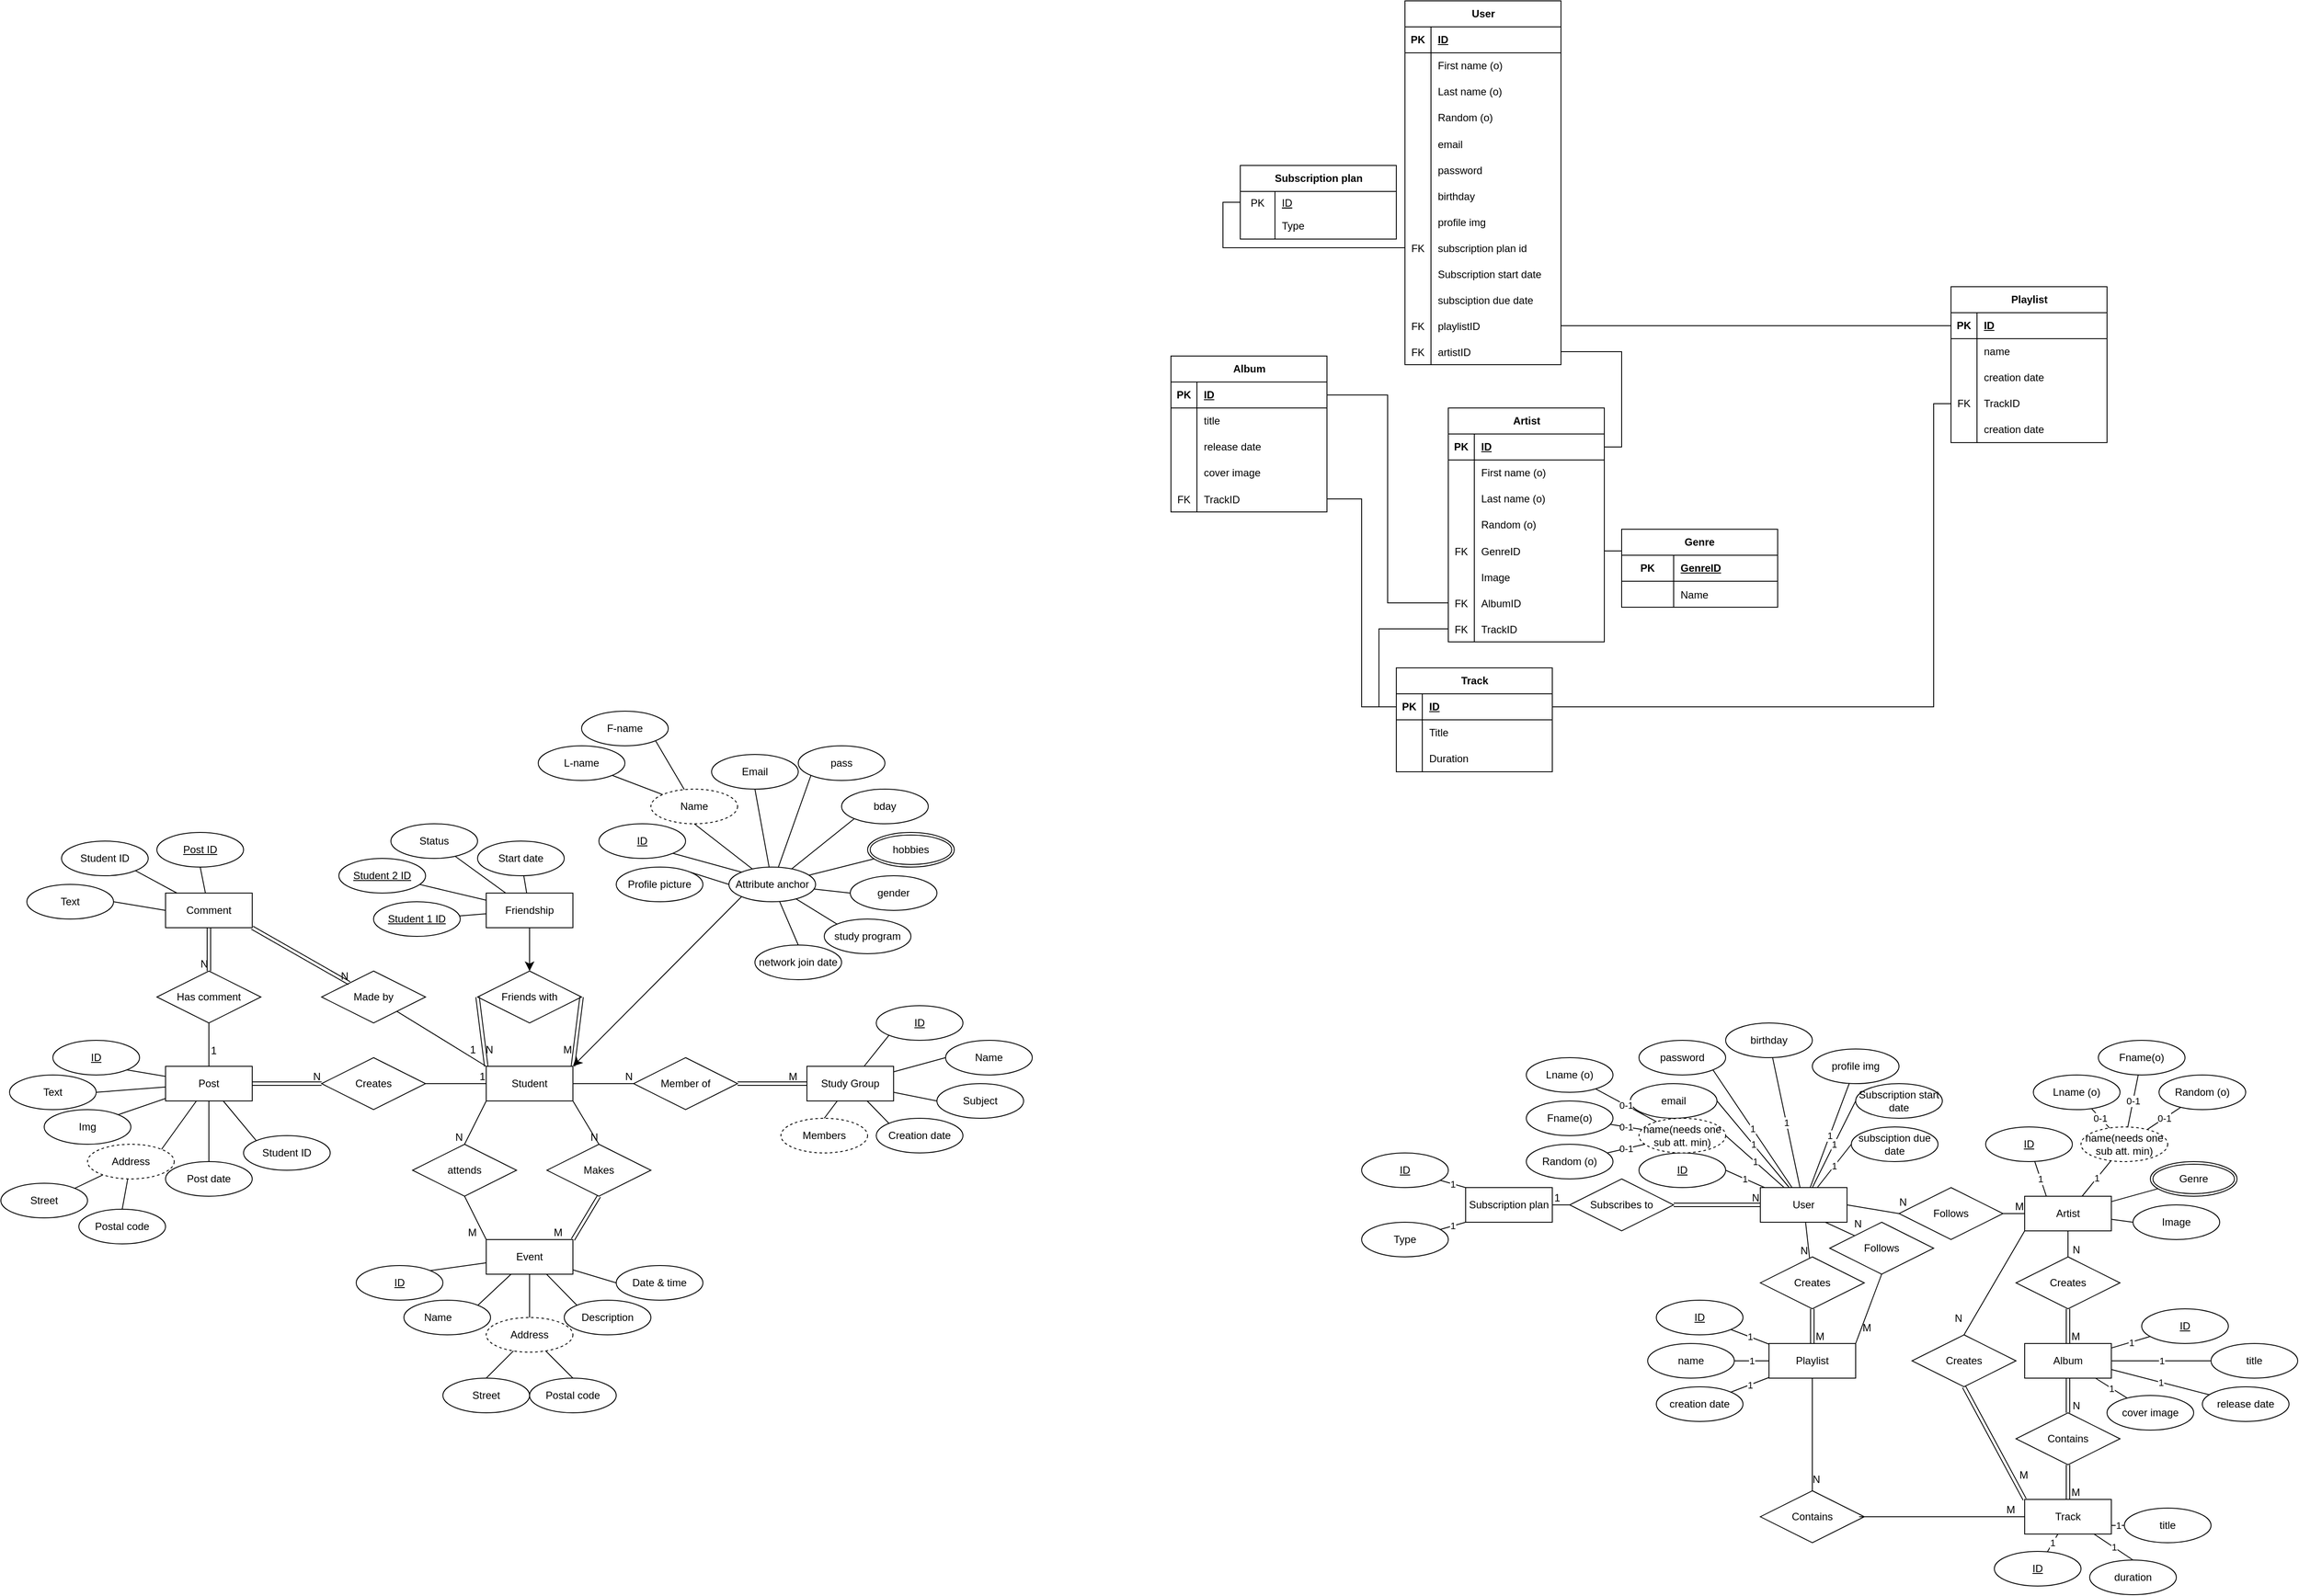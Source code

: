 <mxfile version="25.0.3">
  <diagram id="R2lEEEUBdFMjLlhIrx00" name="Page-1">
    <mxGraphModel dx="3984" dy="1922" grid="1" gridSize="10" guides="1" tooltips="1" connect="1" arrows="1" fold="1" page="1" pageScale="1" pageWidth="850" pageHeight="1100" math="0" shadow="0" extFonts="Permanent Marker^https://fonts.googleapis.com/css?family=Permanent+Marker">
      <root>
        <mxCell id="0" />
        <mxCell id="1" parent="0" />
        <mxCell id="yKZ0u5D3wlYWX15F0u5D-1" value="User" style="whiteSpace=wrap;html=1;align=center;" parent="1" vertex="1">
          <mxGeometry x="220" y="420" width="100" height="40" as="geometry" />
        </mxCell>
        <mxCell id="yKZ0u5D3wlYWX15F0u5D-2" value="Subscription plan" style="whiteSpace=wrap;html=1;align=center;" parent="1" vertex="1">
          <mxGeometry x="-120" y="420" width="100" height="40" as="geometry" />
        </mxCell>
        <mxCell id="yKZ0u5D3wlYWX15F0u5D-3" value="Artist" style="whiteSpace=wrap;html=1;align=center;" parent="1" vertex="1">
          <mxGeometry x="525" y="430" width="100" height="40" as="geometry" />
        </mxCell>
        <mxCell id="yKZ0u5D3wlYWX15F0u5D-4" value="Album" style="whiteSpace=wrap;html=1;align=center;" parent="1" vertex="1">
          <mxGeometry x="525" y="600" width="100" height="40" as="geometry" />
        </mxCell>
        <mxCell id="yKZ0u5D3wlYWX15F0u5D-5" value="Track" style="whiteSpace=wrap;html=1;align=center;" parent="1" vertex="1">
          <mxGeometry x="525" y="780" width="100" height="40" as="geometry" />
        </mxCell>
        <mxCell id="yKZ0u5D3wlYWX15F0u5D-6" value="Playlist" style="whiteSpace=wrap;html=1;align=center;" parent="1" vertex="1">
          <mxGeometry x="230" y="600" width="100" height="40" as="geometry" />
        </mxCell>
        <mxCell id="yKZ0u5D3wlYWX15F0u5D-7" value="Creates" style="shape=rhombus;perimeter=rhombusPerimeter;whiteSpace=wrap;html=1;align=center;" parent="1" vertex="1">
          <mxGeometry x="395" y="590" width="120" height="60" as="geometry" />
        </mxCell>
        <mxCell id="yKZ0u5D3wlYWX15F0u5D-11" value="Follows" style="shape=rhombus;perimeter=rhombusPerimeter;whiteSpace=wrap;html=1;align=center;" parent="1" vertex="1">
          <mxGeometry x="300" y="460" width="120" height="60" as="geometry" />
        </mxCell>
        <mxCell id="yKZ0u5D3wlYWX15F0u5D-12" value="Follows" style="shape=rhombus;perimeter=rhombusPerimeter;whiteSpace=wrap;html=1;align=center;" parent="1" vertex="1">
          <mxGeometry x="380" y="420" width="120" height="60" as="geometry" />
        </mxCell>
        <mxCell id="yKZ0u5D3wlYWX15F0u5D-13" value="Creates" style="shape=rhombus;perimeter=rhombusPerimeter;whiteSpace=wrap;html=1;align=center;" parent="1" vertex="1">
          <mxGeometry x="515" y="500" width="120" height="60" as="geometry" />
        </mxCell>
        <mxCell id="yKZ0u5D3wlYWX15F0u5D-14" value="Creates" style="shape=rhombus;perimeter=rhombusPerimeter;whiteSpace=wrap;html=1;align=center;" parent="1" vertex="1">
          <mxGeometry x="220" y="500" width="120" height="60" as="geometry" />
        </mxCell>
        <mxCell id="yKZ0u5D3wlYWX15F0u5D-16" value="Subscribes to" style="shape=rhombus;perimeter=rhombusPerimeter;whiteSpace=wrap;html=1;align=center;" parent="1" vertex="1">
          <mxGeometry y="410" width="120" height="60" as="geometry" />
        </mxCell>
        <mxCell id="yKZ0u5D3wlYWX15F0u5D-17" value="Contains&lt;span style=&quot;color: rgba(0, 0, 0, 0); font-family: monospace; font-size: 0px; text-align: start; text-wrap-mode: nowrap;&quot;&gt;%3CmxGraphModel%3E%3Croot%3E%3CmxCell%20id%3D%220%22%2F%3E%3CmxCell%20id%3D%221%22%20parent%3D%220%22%2F%3E%3CmxCell%20id%3D%222%22%20value%3D%22Creates%22%20style%3D%22shape%3Drhombus%3Bperimeter%3DrhombusPerimeter%3BwhiteSpace%3Dwrap%3Bhtml%3D1%3Balign%3Dcenter%3B%22%20vertex%3D%221%22%20parent%3D%221%22%3E%3CmxGeometry%20x%3D%22190%22%20y%3D%22190%22%20width%3D%22120%22%20height%3D%2260%22%20as%3D%22geometry%22%2F%3E%3C%2FmxCell%3E%3C%2Froot%3E%3C%2FmxGraphModel%3E&lt;/span&gt;" style="shape=rhombus;perimeter=rhombusPerimeter;whiteSpace=wrap;html=1;align=center;" parent="1" vertex="1">
          <mxGeometry x="515" y="680" width="120" height="60" as="geometry" />
        </mxCell>
        <mxCell id="yKZ0u5D3wlYWX15F0u5D-18" value="Contains&lt;span style=&quot;color: rgba(0, 0, 0, 0); font-family: monospace; font-size: 0px; text-align: start; text-wrap-mode: nowrap;&quot;&gt;%3CmxGraphModel%3E%3Croot%3E%3CmxCell%20id%3D%220%22%2F%3E%3CmxCell%20id%3D%221%22%20parent%3D%220%22%2F%3E%3CmxCell%20id%3D%222%22%20value%3D%22Creates%22%20style%3D%22shape%3Drhombus%3Bperimeter%3DrhombusPerimeter%3BwhiteSpace%3Dwrap%3Bhtml%3D1%3Balign%3Dcenter%3B%22%20vertex%3D%221%22%20parent%3D%221%22%3E%3CmxGeometry%20x%3D%22190%22%20y%3D%22190%22%20width%3D%22120%22%20height%3D%2260%22%20as%3D%22geometry%22%2F%3E%3C%2FmxCell%3E%3C%2Froot%3E%3C%2FmxGraphModel%3E&lt;/span&gt;" style="shape=rhombus;perimeter=rhombusPerimeter;whiteSpace=wrap;html=1;align=center;" parent="1" vertex="1">
          <mxGeometry x="220" y="770" width="120" height="60" as="geometry" />
        </mxCell>
        <mxCell id="yKZ0u5D3wlYWX15F0u5D-21" value="" style="endArrow=none;html=1;rounded=0;exitX=1;exitY=0.5;exitDx=0;exitDy=0;entryX=0;entryY=0.5;entryDx=0;entryDy=0;" parent="1" source="yKZ0u5D3wlYWX15F0u5D-1" target="yKZ0u5D3wlYWX15F0u5D-12" edge="1">
          <mxGeometry relative="1" as="geometry">
            <mxPoint x="320" y="440" as="sourcePoint" />
            <mxPoint x="370" y="440" as="targetPoint" />
          </mxGeometry>
        </mxCell>
        <mxCell id="yKZ0u5D3wlYWX15F0u5D-22" value="N" style="resizable=0;html=1;whiteSpace=wrap;align=right;verticalAlign=bottom;" parent="yKZ0u5D3wlYWX15F0u5D-21" connectable="0" vertex="1">
          <mxGeometry x="1" relative="1" as="geometry">
            <mxPoint x="10" y="-5" as="offset" />
          </mxGeometry>
        </mxCell>
        <mxCell id="yKZ0u5D3wlYWX15F0u5D-23" value="" style="endArrow=none;html=1;rounded=0;" parent="1" source="yKZ0u5D3wlYWX15F0u5D-12" target="yKZ0u5D3wlYWX15F0u5D-3" edge="1">
          <mxGeometry relative="1" as="geometry">
            <mxPoint x="490" y="460" as="sourcePoint" />
            <mxPoint x="520" y="470" as="targetPoint" />
          </mxGeometry>
        </mxCell>
        <mxCell id="yKZ0u5D3wlYWX15F0u5D-24" value="M" style="resizable=0;html=1;whiteSpace=wrap;align=right;verticalAlign=bottom;" parent="yKZ0u5D3wlYWX15F0u5D-23" connectable="0" vertex="1">
          <mxGeometry x="1" relative="1" as="geometry" />
        </mxCell>
        <mxCell id="yKZ0u5D3wlYWX15F0u5D-25" value="" style="endArrow=none;html=1;rounded=0;exitX=0.5;exitY=1;exitDx=0;exitDy=0;entryX=0.5;entryY=0;entryDx=0;entryDy=0;" parent="1" source="yKZ0u5D3wlYWX15F0u5D-3" target="yKZ0u5D3wlYWX15F0u5D-13" edge="1">
          <mxGeometry relative="1" as="geometry">
            <mxPoint x="680" y="480" as="sourcePoint" />
            <mxPoint x="680" y="520" as="targetPoint" />
          </mxGeometry>
        </mxCell>
        <mxCell id="yKZ0u5D3wlYWX15F0u5D-26" value="N" style="resizable=0;html=1;whiteSpace=wrap;align=right;verticalAlign=bottom;" parent="yKZ0u5D3wlYWX15F0u5D-25" connectable="0" vertex="1">
          <mxGeometry x="1" relative="1" as="geometry">
            <mxPoint x="15" as="offset" />
          </mxGeometry>
        </mxCell>
        <mxCell id="yKZ0u5D3wlYWX15F0u5D-45" value="" style="endArrow=none;html=1;rounded=0;exitX=0.75;exitY=1;exitDx=0;exitDy=0;" parent="1" source="yKZ0u5D3wlYWX15F0u5D-1" target="yKZ0u5D3wlYWX15F0u5D-11" edge="1">
          <mxGeometry relative="1" as="geometry">
            <mxPoint x="330" y="580" as="sourcePoint" />
            <mxPoint x="490" y="580" as="targetPoint" />
          </mxGeometry>
        </mxCell>
        <mxCell id="yKZ0u5D3wlYWX15F0u5D-46" value="N" style="resizable=0;html=1;whiteSpace=wrap;align=right;verticalAlign=bottom;" parent="yKZ0u5D3wlYWX15F0u5D-45" connectable="0" vertex="1">
          <mxGeometry x="1" relative="1" as="geometry">
            <mxPoint x="10" y="-5" as="offset" />
          </mxGeometry>
        </mxCell>
        <mxCell id="yKZ0u5D3wlYWX15F0u5D-47" value="" style="endArrow=none;html=1;rounded=0;entryX=1;entryY=0;entryDx=0;entryDy=0;exitX=0.5;exitY=1;exitDx=0;exitDy=0;" parent="1" source="yKZ0u5D3wlYWX15F0u5D-11" target="yKZ0u5D3wlYWX15F0u5D-6" edge="1">
          <mxGeometry relative="1" as="geometry">
            <mxPoint x="495" y="450" as="sourcePoint" />
            <mxPoint x="340" y="530" as="targetPoint" />
          </mxGeometry>
        </mxCell>
        <mxCell id="yKZ0u5D3wlYWX15F0u5D-48" value="M" style="resizable=0;html=1;whiteSpace=wrap;align=right;verticalAlign=bottom;" parent="yKZ0u5D3wlYWX15F0u5D-47" connectable="0" vertex="1">
          <mxGeometry x="1" relative="1" as="geometry">
            <mxPoint x="20" y="-10" as="offset" />
          </mxGeometry>
        </mxCell>
        <mxCell id="yKZ0u5D3wlYWX15F0u5D-52" value="" style="endArrow=none;html=1;rounded=0;exitX=0;exitY=1;exitDx=0;exitDy=0;entryX=0.5;entryY=0;entryDx=0;entryDy=0;" parent="1" source="yKZ0u5D3wlYWX15F0u5D-3" target="yKZ0u5D3wlYWX15F0u5D-7" edge="1">
          <mxGeometry relative="1" as="geometry">
            <mxPoint x="585" y="570" as="sourcePoint" />
            <mxPoint x="585" y="610" as="targetPoint" />
          </mxGeometry>
        </mxCell>
        <mxCell id="yKZ0u5D3wlYWX15F0u5D-55" value="ID" style="ellipse;whiteSpace=wrap;html=1;align=center;fontStyle=4;" parent="1" vertex="1">
          <mxGeometry x="660" y="560" width="100" height="40" as="geometry" />
        </mxCell>
        <mxCell id="yKZ0u5D3wlYWX15F0u5D-57" value="ID" style="ellipse;whiteSpace=wrap;html=1;align=center;fontStyle=4;" parent="1" vertex="1">
          <mxGeometry x="480" y="350" width="100" height="40" as="geometry" />
        </mxCell>
        <mxCell id="yKZ0u5D3wlYWX15F0u5D-58" value="ID" style="ellipse;whiteSpace=wrap;html=1;align=center;fontStyle=4;" parent="1" vertex="1">
          <mxGeometry x="100" y="550" width="100" height="40" as="geometry" />
        </mxCell>
        <mxCell id="yKZ0u5D3wlYWX15F0u5D-59" value="ID" style="ellipse;whiteSpace=wrap;html=1;align=center;fontStyle=4;" parent="1" vertex="1">
          <mxGeometry x="80" y="380" width="100" height="40" as="geometry" />
        </mxCell>
        <mxCell id="yKZ0u5D3wlYWX15F0u5D-60" value="ID" style="ellipse;whiteSpace=wrap;html=1;align=center;fontStyle=4;" parent="1" vertex="1">
          <mxGeometry x="-240" y="380" width="100" height="40" as="geometry" />
        </mxCell>
        <mxCell id="yKZ0u5D3wlYWX15F0u5D-61" value="ID" style="ellipse;whiteSpace=wrap;html=1;align=center;fontStyle=4;" parent="1" vertex="1">
          <mxGeometry x="490" y="840" width="100" height="40" as="geometry" />
        </mxCell>
        <mxCell id="yKZ0u5D3wlYWX15F0u5D-63" value="Type" style="ellipse;whiteSpace=wrap;html=1;align=center;" parent="1" vertex="1">
          <mxGeometry x="-240" y="460" width="100" height="40" as="geometry" />
        </mxCell>
        <mxCell id="yKZ0u5D3wlYWX15F0u5D-65" value="1" style="endArrow=none;html=1;rounded=0;entryX=0;entryY=0;entryDx=0;entryDy=0;" parent="1" source="yKZ0u5D3wlYWX15F0u5D-60" target="yKZ0u5D3wlYWX15F0u5D-2" edge="1">
          <mxGeometry relative="1" as="geometry">
            <mxPoint x="-130" y="520" as="sourcePoint" />
            <mxPoint x="30" y="520" as="targetPoint" />
          </mxGeometry>
        </mxCell>
        <mxCell id="yKZ0u5D3wlYWX15F0u5D-66" value="1" style="endArrow=none;html=1;rounded=0;entryX=0;entryY=1;entryDx=0;entryDy=0;" parent="1" source="yKZ0u5D3wlYWX15F0u5D-63" target="yKZ0u5D3wlYWX15F0u5D-2" edge="1">
          <mxGeometry relative="1" as="geometry">
            <mxPoint x="-109" y="416" as="sourcePoint" />
            <mxPoint x="-80" y="430" as="targetPoint" />
          </mxGeometry>
        </mxCell>
        <mxCell id="yKZ0u5D3wlYWX15F0u5D-68" value="1" style="endArrow=none;html=1;rounded=0;exitX=1;exitY=0.5;exitDx=0;exitDy=0;" parent="1" source="yKZ0u5D3wlYWX15F0u5D-59" target="yKZ0u5D3wlYWX15F0u5D-1" edge="1">
          <mxGeometry relative="1" as="geometry">
            <mxPoint x="301" y="357" as="sourcePoint" />
            <mxPoint x="335" y="380" as="targetPoint" />
          </mxGeometry>
        </mxCell>
        <mxCell id="yKZ0u5D3wlYWX15F0u5D-70" value="1" style="endArrow=none;html=1;rounded=0;entryX=0.25;entryY=0;entryDx=0;entryDy=0;" parent="1" source="yKZ0u5D3wlYWX15F0u5D-57" target="yKZ0u5D3wlYWX15F0u5D-3" edge="1">
          <mxGeometry relative="1" as="geometry">
            <mxPoint x="222" y="398" as="sourcePoint" />
            <mxPoint x="261" y="430" as="targetPoint" />
          </mxGeometry>
        </mxCell>
        <mxCell id="yKZ0u5D3wlYWX15F0u5D-72" value="email" style="ellipse;whiteSpace=wrap;html=1;align=center;" parent="1" vertex="1">
          <mxGeometry x="70" y="300" width="100" height="40" as="geometry" />
        </mxCell>
        <mxCell id="yKZ0u5D3wlYWX15F0u5D-73" value="password" style="ellipse;whiteSpace=wrap;html=1;align=center;" parent="1" vertex="1">
          <mxGeometry x="80" y="250" width="100" height="40" as="geometry" />
        </mxCell>
        <mxCell id="yKZ0u5D3wlYWX15F0u5D-74" value="birthday" style="ellipse;whiteSpace=wrap;html=1;align=center;" parent="1" vertex="1">
          <mxGeometry x="180" y="230" width="100" height="40" as="geometry" />
        </mxCell>
        <mxCell id="yKZ0u5D3wlYWX15F0u5D-75" value="profile img" style="ellipse;whiteSpace=wrap;html=1;align=center;" parent="1" vertex="1">
          <mxGeometry x="280" y="260" width="100" height="40" as="geometry" />
        </mxCell>
        <mxCell id="yKZ0u5D3wlYWX15F0u5D-76" value="subsciption due date" style="ellipse;whiteSpace=wrap;html=1;align=center;" parent="1" vertex="1">
          <mxGeometry x="325" y="350" width="100" height="40" as="geometry" />
        </mxCell>
        <mxCell id="yKZ0u5D3wlYWX15F0u5D-77" value="Subscription start date" style="ellipse;whiteSpace=wrap;html=1;align=center;" parent="1" vertex="1">
          <mxGeometry x="330" y="300" width="100" height="40" as="geometry" />
        </mxCell>
        <mxCell id="yKZ0u5D3wlYWX15F0u5D-80" value="name(needs one sub att. min)" style="ellipse;whiteSpace=wrap;html=1;align=center;dashed=1;" parent="1" vertex="1">
          <mxGeometry x="80" y="340" width="100" height="40" as="geometry" />
        </mxCell>
        <mxCell id="yKZ0u5D3wlYWX15F0u5D-84" value="Fname(o)" style="ellipse;whiteSpace=wrap;html=1;align=center;" parent="1" vertex="1">
          <mxGeometry x="-50" y="320" width="100" height="40" as="geometry" />
        </mxCell>
        <mxCell id="yKZ0u5D3wlYWX15F0u5D-85" value="Lname (o)" style="ellipse;whiteSpace=wrap;html=1;align=center;" parent="1" vertex="1">
          <mxGeometry x="-50" y="270" width="100" height="40" as="geometry" />
        </mxCell>
        <mxCell id="yKZ0u5D3wlYWX15F0u5D-87" value="&lt;span style=&quot;color: rgb(0, 0, 0); font-family: Helvetica; font-size: 11px; font-style: normal; font-variant-ligatures: normal; font-variant-caps: normal; font-weight: 400; letter-spacing: normal; orphans: 2; text-align: center; text-indent: 0px; text-transform: none; widows: 2; word-spacing: 0px; -webkit-text-stroke-width: 0px; white-space: nowrap; background-color: rgb(255, 255, 255); text-decoration-thickness: initial; text-decoration-style: initial; text-decoration-color: initial; display: inline !important; float: none;&quot;&gt;0-1&lt;/span&gt;" style="endArrow=none;html=1;rounded=0;" parent="1" source="yKZ0u5D3wlYWX15F0u5D-84" target="yKZ0u5D3wlYWX15F0u5D-80" edge="1">
          <mxGeometry relative="1" as="geometry">
            <mxPoint x="-40" y="220" as="sourcePoint" />
            <mxPoint x="120" y="220" as="targetPoint" />
          </mxGeometry>
        </mxCell>
        <mxCell id="yKZ0u5D3wlYWX15F0u5D-88" value="0-1" style="endArrow=none;html=1;rounded=0;" parent="1" source="yKZ0u5D3wlYWX15F0u5D-85" target="yKZ0u5D3wlYWX15F0u5D-80" edge="1">
          <mxGeometry relative="1" as="geometry">
            <mxPoint x="45" y="324" as="sourcePoint" />
            <mxPoint x="95" y="346" as="targetPoint" />
          </mxGeometry>
        </mxCell>
        <mxCell id="yKZ0u5D3wlYWX15F0u5D-89" value="1" style="endArrow=none;html=1;rounded=0;exitX=1;exitY=0.5;exitDx=0;exitDy=0;" parent="1" source="yKZ0u5D3wlYWX15F0u5D-72" target="yKZ0u5D3wlYWX15F0u5D-1" edge="1">
          <mxGeometry relative="1" as="geometry">
            <mxPoint x="45" y="324" as="sourcePoint" />
            <mxPoint x="95" y="346" as="targetPoint" />
          </mxGeometry>
        </mxCell>
        <mxCell id="yKZ0u5D3wlYWX15F0u5D-90" value="1" style="endArrow=none;html=1;rounded=0;exitX=1;exitY=1;exitDx=0;exitDy=0;" parent="1" source="yKZ0u5D3wlYWX15F0u5D-73" target="yKZ0u5D3wlYWX15F0u5D-1" edge="1">
          <mxGeometry relative="1" as="geometry">
            <mxPoint x="193" y="330" as="sourcePoint" />
            <mxPoint x="270" y="430" as="targetPoint" />
          </mxGeometry>
        </mxCell>
        <mxCell id="yKZ0u5D3wlYWX15F0u5D-91" value="1" style="endArrow=none;html=1;rounded=0;" parent="1" source="yKZ0u5D3wlYWX15F0u5D-74" target="yKZ0u5D3wlYWX15F0u5D-1" edge="1">
          <mxGeometry relative="1" as="geometry">
            <mxPoint x="200" y="300" as="sourcePoint" />
            <mxPoint x="265" y="430" as="targetPoint" />
          </mxGeometry>
        </mxCell>
        <mxCell id="yKZ0u5D3wlYWX15F0u5D-92" value="1" style="endArrow=none;html=1;rounded=0;" parent="1" source="yKZ0u5D3wlYWX15F0u5D-75" target="yKZ0u5D3wlYWX15F0u5D-1" edge="1">
          <mxGeometry relative="1" as="geometry">
            <mxPoint x="275" y="270" as="sourcePoint" />
            <mxPoint x="275" y="430" as="targetPoint" />
          </mxGeometry>
        </mxCell>
        <mxCell id="yKZ0u5D3wlYWX15F0u5D-94" value="1" style="endArrow=none;html=1;rounded=0;exitX=0;exitY=0.5;exitDx=0;exitDy=0;" parent="1" source="yKZ0u5D3wlYWX15F0u5D-77" target="yKZ0u5D3wlYWX15F0u5D-1" edge="1">
          <mxGeometry relative="1" as="geometry">
            <mxPoint x="355" y="349" as="sourcePoint" />
            <mxPoint x="291" y="430" as="targetPoint" />
          </mxGeometry>
        </mxCell>
        <mxCell id="yKZ0u5D3wlYWX15F0u5D-95" value="1" style="endArrow=none;html=1;rounded=0;exitX=0;exitY=0.5;exitDx=0;exitDy=0;" parent="1" source="yKZ0u5D3wlYWX15F0u5D-76" target="yKZ0u5D3wlYWX15F0u5D-1" edge="1">
          <mxGeometry relative="1" as="geometry">
            <mxPoint x="314" y="387" as="sourcePoint" />
            <mxPoint x="260" y="424.0" as="targetPoint" />
          </mxGeometry>
        </mxCell>
        <mxCell id="yKZ0u5D3wlYWX15F0u5D-96" value="1" style="endArrow=none;html=1;rounded=0;exitX=1;exitY=0.5;exitDx=0;exitDy=0;" parent="1" source="yKZ0u5D3wlYWX15F0u5D-80" target="yKZ0u5D3wlYWX15F0u5D-1" edge="1">
          <mxGeometry relative="1" as="geometry">
            <mxPoint x="193" y="330" as="sourcePoint" />
            <mxPoint x="261" y="430" as="targetPoint" />
          </mxGeometry>
        </mxCell>
        <mxCell id="KcFt13vw23fe0HxH1k5O-15" value="name(needs one sub att. min)" style="ellipse;whiteSpace=wrap;html=1;align=center;dashed=1;" parent="1" vertex="1">
          <mxGeometry x="590" y="350" width="100" height="40" as="geometry" />
        </mxCell>
        <mxCell id="KcFt13vw23fe0HxH1k5O-17" value="Random (o)" style="ellipse;whiteSpace=wrap;html=1;align=center;" parent="1" vertex="1">
          <mxGeometry x="-50" y="370" width="100" height="40" as="geometry" />
        </mxCell>
        <mxCell id="KcFt13vw23fe0HxH1k5O-18" value="0-1" style="endArrow=none;html=1;rounded=0;" parent="1" source="KcFt13vw23fe0HxH1k5O-17" target="yKZ0u5D3wlYWX15F0u5D-80" edge="1">
          <mxGeometry relative="1" as="geometry">
            <mxPoint x="47" y="322" as="sourcePoint" />
            <mxPoint x="109" y="354" as="targetPoint" />
          </mxGeometry>
        </mxCell>
        <mxCell id="KcFt13vw23fe0HxH1k5O-19" value="Fname(o)" style="ellipse;whiteSpace=wrap;html=1;align=center;" parent="1" vertex="1">
          <mxGeometry x="610" y="250" width="100" height="40" as="geometry" />
        </mxCell>
        <mxCell id="KcFt13vw23fe0HxH1k5O-20" value="Lname (o)" style="ellipse;whiteSpace=wrap;html=1;align=center;" parent="1" vertex="1">
          <mxGeometry x="535" y="290" width="100" height="40" as="geometry" />
        </mxCell>
        <mxCell id="KcFt13vw23fe0HxH1k5O-21" value="Random (o)" style="ellipse;whiteSpace=wrap;html=1;align=center;" parent="1" vertex="1">
          <mxGeometry x="680" y="290" width="100" height="40" as="geometry" />
        </mxCell>
        <mxCell id="KcFt13vw23fe0HxH1k5O-22" value="0-1" style="endArrow=none;html=1;rounded=0;" parent="1" source="KcFt13vw23fe0HxH1k5O-20" target="KcFt13vw23fe0HxH1k5O-15" edge="1">
          <mxGeometry relative="1" as="geometry">
            <mxPoint x="490" y="230" as="sourcePoint" />
            <mxPoint x="650" y="230" as="targetPoint" />
          </mxGeometry>
        </mxCell>
        <mxCell id="KcFt13vw23fe0HxH1k5O-23" value="0-1" style="endArrow=none;html=1;rounded=0;" parent="1" source="KcFt13vw23fe0HxH1k5O-15" target="KcFt13vw23fe0HxH1k5O-19" edge="1">
          <mxGeometry relative="1" as="geometry">
            <mxPoint x="530" y="250" as="sourcePoint" />
            <mxPoint x="690" y="260" as="targetPoint" />
          </mxGeometry>
        </mxCell>
        <mxCell id="KcFt13vw23fe0HxH1k5O-24" value="0-1" style="endArrow=none;html=1;rounded=0;" parent="1" edge="1">
          <mxGeometry relative="1" as="geometry">
            <mxPoint x="705.275" y="327.15" as="sourcePoint" />
            <mxPoint x="666.652" y="352.833" as="targetPoint" />
          </mxGeometry>
        </mxCell>
        <mxCell id="KcFt13vw23fe0HxH1k5O-26" value="1" style="endArrow=none;html=1;rounded=0;" parent="1" source="yKZ0u5D3wlYWX15F0u5D-3" target="KcFt13vw23fe0HxH1k5O-15" edge="1">
          <mxGeometry relative="1" as="geometry">
            <mxPoint x="660" y="420" as="sourcePoint" />
            <mxPoint x="820" y="420" as="targetPoint" />
          </mxGeometry>
        </mxCell>
        <mxCell id="KcFt13vw23fe0HxH1k5O-30" value="1" style="endArrow=none;html=1;rounded=0;" parent="1" source="yKZ0u5D3wlYWX15F0u5D-61" target="yKZ0u5D3wlYWX15F0u5D-5" edge="1">
          <mxGeometry relative="1" as="geometry">
            <mxPoint x="601" y="440" as="sourcePoint" />
            <mxPoint x="635" y="399" as="targetPoint" />
          </mxGeometry>
        </mxCell>
        <mxCell id="KcFt13vw23fe0HxH1k5O-31" value="duration" style="ellipse;whiteSpace=wrap;html=1;align=center;" parent="1" vertex="1">
          <mxGeometry x="600" y="850" width="100" height="40" as="geometry" />
        </mxCell>
        <mxCell id="KcFt13vw23fe0HxH1k5O-32" value="title" style="ellipse;whiteSpace=wrap;html=1;align=center;" parent="1" vertex="1">
          <mxGeometry x="640" y="790" width="100" height="40" as="geometry" />
        </mxCell>
        <mxCell id="KcFt13vw23fe0HxH1k5O-33" value="1" style="endArrow=none;html=1;rounded=0;exitX=0.5;exitY=0;exitDx=0;exitDy=0;" parent="1" source="KcFt13vw23fe0HxH1k5O-31" target="yKZ0u5D3wlYWX15F0u5D-5" edge="1">
          <mxGeometry relative="1" as="geometry">
            <mxPoint x="561" y="851" as="sourcePoint" />
            <mxPoint x="573" y="830" as="targetPoint" />
          </mxGeometry>
        </mxCell>
        <mxCell id="KcFt13vw23fe0HxH1k5O-34" value="1" style="endArrow=none;html=1;rounded=0;entryX=1;entryY=0.75;entryDx=0;entryDy=0;" parent="1" source="KcFt13vw23fe0HxH1k5O-32" target="yKZ0u5D3wlYWX15F0u5D-5" edge="1">
          <mxGeometry relative="1" as="geometry">
            <mxPoint x="571" y="861" as="sourcePoint" />
            <mxPoint x="583" y="840" as="targetPoint" />
          </mxGeometry>
        </mxCell>
        <mxCell id="KcFt13vw23fe0HxH1k5O-38" value="1" style="endArrow=none;html=1;rounded=0;" parent="1" source="yKZ0u5D3wlYWX15F0u5D-4" target="yKZ0u5D3wlYWX15F0u5D-55" edge="1">
          <mxGeometry relative="1" as="geometry">
            <mxPoint x="601" y="440" as="sourcePoint" />
            <mxPoint x="635" y="399" as="targetPoint" />
          </mxGeometry>
        </mxCell>
        <mxCell id="KcFt13vw23fe0HxH1k5O-39" value="title" style="ellipse;whiteSpace=wrap;html=1;align=center;" parent="1" vertex="1">
          <mxGeometry x="740" y="600" width="100" height="40" as="geometry" />
        </mxCell>
        <mxCell id="KcFt13vw23fe0HxH1k5O-40" value="1" style="endArrow=none;html=1;rounded=0;" parent="1" source="yKZ0u5D3wlYWX15F0u5D-4" target="KcFt13vw23fe0HxH1k5O-39" edge="1">
          <mxGeometry relative="1" as="geometry">
            <mxPoint x="635" y="615" as="sourcePoint" />
            <mxPoint x="680" y="602" as="targetPoint" />
          </mxGeometry>
        </mxCell>
        <mxCell id="KcFt13vw23fe0HxH1k5O-42" value="release date" style="ellipse;whiteSpace=wrap;html=1;align=center;" parent="1" vertex="1">
          <mxGeometry x="730" y="650" width="100" height="40" as="geometry" />
        </mxCell>
        <mxCell id="KcFt13vw23fe0HxH1k5O-43" value="cover image" style="ellipse;whiteSpace=wrap;html=1;align=center;" parent="1" vertex="1">
          <mxGeometry x="620" y="660" width="100" height="40" as="geometry" />
        </mxCell>
        <mxCell id="KcFt13vw23fe0HxH1k5O-44" value="1" style="endArrow=none;html=1;rounded=0;exitX=1;exitY=0.75;exitDx=0;exitDy=0;" parent="1" source="yKZ0u5D3wlYWX15F0u5D-4" target="KcFt13vw23fe0HxH1k5O-42" edge="1">
          <mxGeometry relative="1" as="geometry">
            <mxPoint x="635" y="640" as="sourcePoint" />
            <mxPoint x="751" y="633" as="targetPoint" />
          </mxGeometry>
        </mxCell>
        <mxCell id="KcFt13vw23fe0HxH1k5O-45" value="1" style="endArrow=none;html=1;rounded=0;" parent="1" source="KcFt13vw23fe0HxH1k5O-43" target="yKZ0u5D3wlYWX15F0u5D-4" edge="1">
          <mxGeometry relative="1" as="geometry">
            <mxPoint x="645" y="650" as="sourcePoint" />
            <mxPoint x="761" y="643" as="targetPoint" />
          </mxGeometry>
        </mxCell>
        <mxCell id="KcFt13vw23fe0HxH1k5O-48" value="name" style="ellipse;whiteSpace=wrap;html=1;align=center;" parent="1" vertex="1">
          <mxGeometry x="90" y="600" width="100" height="40" as="geometry" />
        </mxCell>
        <mxCell id="KcFt13vw23fe0HxH1k5O-49" value="1" style="endArrow=none;html=1;rounded=0;" parent="1" source="yKZ0u5D3wlYWX15F0u5D-6" target="yKZ0u5D3wlYWX15F0u5D-58" edge="1">
          <mxGeometry relative="1" as="geometry">
            <mxPoint x="340" y="410" as="sourcePoint" />
            <mxPoint x="308" y="430" as="targetPoint" />
          </mxGeometry>
        </mxCell>
        <mxCell id="KcFt13vw23fe0HxH1k5O-50" value="1" style="endArrow=none;html=1;rounded=0;" parent="1" source="yKZ0u5D3wlYWX15F0u5D-6" target="KcFt13vw23fe0HxH1k5O-48" edge="1">
          <mxGeometry relative="1" as="geometry">
            <mxPoint x="230" y="620" as="sourcePoint" />
            <mxPoint x="206" y="617" as="targetPoint" />
          </mxGeometry>
        </mxCell>
        <mxCell id="KcFt13vw23fe0HxH1k5O-51" value="creation date" style="ellipse;whiteSpace=wrap;html=1;align=center;" parent="1" vertex="1">
          <mxGeometry x="100" y="650" width="100" height="40" as="geometry" />
        </mxCell>
        <mxCell id="KcFt13vw23fe0HxH1k5O-52" value="1" style="endArrow=none;html=1;rounded=0;" parent="1" source="yKZ0u5D3wlYWX15F0u5D-6" target="KcFt13vw23fe0HxH1k5O-51" edge="1">
          <mxGeometry relative="1" as="geometry">
            <mxPoint x="235" y="630" as="sourcePoint" />
            <mxPoint x="200" y="630" as="targetPoint" />
          </mxGeometry>
        </mxCell>
        <mxCell id="KcFt13vw23fe0HxH1k5O-53" value="" style="shape=link;html=1;rounded=0;exitX=0.5;exitY=1;exitDx=0;exitDy=0;entryX=0;entryY=0;entryDx=0;entryDy=0;" parent="1" source="yKZ0u5D3wlYWX15F0u5D-7" target="yKZ0u5D3wlYWX15F0u5D-5" edge="1">
          <mxGeometry relative="1" as="geometry">
            <mxPoint x="340" y="680" as="sourcePoint" />
            <mxPoint x="480" y="750" as="targetPoint" />
          </mxGeometry>
        </mxCell>
        <mxCell id="KcFt13vw23fe0HxH1k5O-54" value="N" style="resizable=0;html=1;whiteSpace=wrap;align=right;verticalAlign=bottom;" parent="KcFt13vw23fe0HxH1k5O-53" connectable="0" vertex="1">
          <mxGeometry x="1" relative="1" as="geometry">
            <mxPoint x="-70" y="-200" as="offset" />
          </mxGeometry>
        </mxCell>
        <mxCell id="KcFt13vw23fe0HxH1k5O-66" value="" style="shape=link;html=1;rounded=0;entryX=0.5;entryY=0;entryDx=0;entryDy=0;exitX=0.5;exitY=1;exitDx=0;exitDy=0;" parent="1" source="yKZ0u5D3wlYWX15F0u5D-13" target="yKZ0u5D3wlYWX15F0u5D-4" edge="1">
          <mxGeometry relative="1" as="geometry">
            <mxPoint x="574.76" y="560" as="sourcePoint" />
            <mxPoint x="574.76" y="590" as="targetPoint" />
          </mxGeometry>
        </mxCell>
        <mxCell id="KcFt13vw23fe0HxH1k5O-67" value="M" style="resizable=0;html=1;whiteSpace=wrap;align=right;verticalAlign=bottom;" parent="KcFt13vw23fe0HxH1k5O-66" connectable="0" vertex="1">
          <mxGeometry x="1" relative="1" as="geometry">
            <mxPoint x="15" as="offset" />
          </mxGeometry>
        </mxCell>
        <mxCell id="KcFt13vw23fe0HxH1k5O-69" value="" style="shape=link;html=1;rounded=0;entryX=0.5;entryY=0;entryDx=0;entryDy=0;exitX=0.5;exitY=1;exitDx=0;exitDy=0;" parent="1" source="yKZ0u5D3wlYWX15F0u5D-4" target="yKZ0u5D3wlYWX15F0u5D-17" edge="1">
          <mxGeometry relative="1" as="geometry">
            <mxPoint x="585" y="480" as="sourcePoint" />
            <mxPoint x="585" y="510" as="targetPoint" />
          </mxGeometry>
        </mxCell>
        <mxCell id="KcFt13vw23fe0HxH1k5O-70" value="N" style="resizable=0;html=1;whiteSpace=wrap;align=right;verticalAlign=bottom;" parent="KcFt13vw23fe0HxH1k5O-69" connectable="0" vertex="1">
          <mxGeometry x="1" relative="1" as="geometry">
            <mxPoint x="15" as="offset" />
          </mxGeometry>
        </mxCell>
        <mxCell id="KcFt13vw23fe0HxH1k5O-71" value="" style="endArrow=none;html=1;rounded=0;exitX=0.95;exitY=0.5;exitDx=0;exitDy=0;entryX=0;entryY=0.5;entryDx=0;entryDy=0;exitPerimeter=0;" parent="1" source="yKZ0u5D3wlYWX15F0u5D-18" target="yKZ0u5D3wlYWX15F0u5D-5" edge="1">
          <mxGeometry relative="1" as="geometry">
            <mxPoint x="465" y="660" as="sourcePoint" />
            <mxPoint x="535" y="790" as="targetPoint" />
          </mxGeometry>
        </mxCell>
        <mxCell id="KcFt13vw23fe0HxH1k5O-72" value="M" style="resizable=0;html=1;whiteSpace=wrap;align=right;verticalAlign=bottom;" parent="KcFt13vw23fe0HxH1k5O-71" connectable="0" vertex="1">
          <mxGeometry x="1" relative="1" as="geometry">
            <mxPoint x="5" y="-40" as="offset" />
          </mxGeometry>
        </mxCell>
        <mxCell id="KcFt13vw23fe0HxH1k5O-73" value="" style="endArrow=none;html=1;rounded=0;exitX=0.5;exitY=1;exitDx=0;exitDy=0;entryX=0.5;entryY=0;entryDx=0;entryDy=0;" parent="1" source="yKZ0u5D3wlYWX15F0u5D-6" target="yKZ0u5D3wlYWX15F0u5D-18" edge="1">
          <mxGeometry relative="1" as="geometry">
            <mxPoint x="330" y="450" as="sourcePoint" />
            <mxPoint x="390" y="460" as="targetPoint" />
          </mxGeometry>
        </mxCell>
        <mxCell id="KcFt13vw23fe0HxH1k5O-74" value="N" style="resizable=0;html=1;whiteSpace=wrap;align=right;verticalAlign=bottom;" parent="KcFt13vw23fe0HxH1k5O-73" connectable="0" vertex="1">
          <mxGeometry x="1" relative="1" as="geometry">
            <mxPoint x="10" y="-5" as="offset" />
          </mxGeometry>
        </mxCell>
        <mxCell id="KcFt13vw23fe0HxH1k5O-75" value="" style="shape=link;html=1;rounded=0;entryX=0.5;entryY=0;entryDx=0;entryDy=0;exitX=0.5;exitY=1;exitDx=0;exitDy=0;" parent="1" source="yKZ0u5D3wlYWX15F0u5D-17" target="yKZ0u5D3wlYWX15F0u5D-5" edge="1">
          <mxGeometry relative="1" as="geometry">
            <mxPoint x="585" y="650" as="sourcePoint" />
            <mxPoint x="585" y="690" as="targetPoint" />
          </mxGeometry>
        </mxCell>
        <mxCell id="KcFt13vw23fe0HxH1k5O-76" value="M" style="resizable=0;html=1;whiteSpace=wrap;align=right;verticalAlign=bottom;" parent="KcFt13vw23fe0HxH1k5O-75" connectable="0" vertex="1">
          <mxGeometry x="1" relative="1" as="geometry">
            <mxPoint x="15" as="offset" />
          </mxGeometry>
        </mxCell>
        <mxCell id="KcFt13vw23fe0HxH1k5O-81" value="" style="endArrow=none;html=1;rounded=0;exitX=0;exitY=0.5;exitDx=0;exitDy=0;entryX=1;entryY=0.5;entryDx=0;entryDy=0;" parent="1" source="yKZ0u5D3wlYWX15F0u5D-16" target="yKZ0u5D3wlYWX15F0u5D-2" edge="1">
          <mxGeometry relative="1" as="geometry">
            <mxPoint x="-50" y="530" as="sourcePoint" />
            <mxPoint x="110" y="530" as="targetPoint" />
          </mxGeometry>
        </mxCell>
        <mxCell id="KcFt13vw23fe0HxH1k5O-82" value="1" style="resizable=0;html=1;whiteSpace=wrap;align=right;verticalAlign=bottom;" parent="KcFt13vw23fe0HxH1k5O-81" connectable="0" vertex="1">
          <mxGeometry x="1" relative="1" as="geometry">
            <mxPoint x="10" as="offset" />
          </mxGeometry>
        </mxCell>
        <mxCell id="KcFt13vw23fe0HxH1k5O-84" value="" style="shape=link;html=1;rounded=0;exitX=1;exitY=0.5;exitDx=0;exitDy=0;entryX=0;entryY=0.5;entryDx=0;entryDy=0;" parent="1" source="yKZ0u5D3wlYWX15F0u5D-16" target="yKZ0u5D3wlYWX15F0u5D-1" edge="1">
          <mxGeometry relative="1" as="geometry">
            <mxPoint x="70" y="480" as="sourcePoint" />
            <mxPoint x="230" y="480" as="targetPoint" />
          </mxGeometry>
        </mxCell>
        <mxCell id="KcFt13vw23fe0HxH1k5O-85" value="N" style="resizable=0;html=1;whiteSpace=wrap;align=right;verticalAlign=bottom;" parent="KcFt13vw23fe0HxH1k5O-84" connectable="0" vertex="1">
          <mxGeometry x="1" relative="1" as="geometry" />
        </mxCell>
        <mxCell id="KcFt13vw23fe0HxH1k5O-86" value="" style="endArrow=none;html=1;rounded=0;" parent="1" source="yKZ0u5D3wlYWX15F0u5D-1" target="yKZ0u5D3wlYWX15F0u5D-14" edge="1">
          <mxGeometry relative="1" as="geometry">
            <mxPoint x="200" y="450" as="sourcePoint" />
            <mxPoint x="210" y="490" as="targetPoint" />
          </mxGeometry>
        </mxCell>
        <mxCell id="KcFt13vw23fe0HxH1k5O-87" value="N" style="resizable=0;html=1;whiteSpace=wrap;align=right;verticalAlign=bottom;" parent="KcFt13vw23fe0HxH1k5O-86" connectable="0" vertex="1">
          <mxGeometry x="1" relative="1" as="geometry" />
        </mxCell>
        <mxCell id="KcFt13vw23fe0HxH1k5O-90" value="" style="shape=link;html=1;rounded=0;entryX=0.5;entryY=0;entryDx=0;entryDy=0;exitX=0.5;exitY=1;exitDx=0;exitDy=0;" parent="1" source="yKZ0u5D3wlYWX15F0u5D-14" target="yKZ0u5D3wlYWX15F0u5D-6" edge="1">
          <mxGeometry relative="1" as="geometry">
            <mxPoint x="585" y="750" as="sourcePoint" />
            <mxPoint x="585" y="790" as="targetPoint" />
          </mxGeometry>
        </mxCell>
        <mxCell id="KcFt13vw23fe0HxH1k5O-91" value="M" style="resizable=0;html=1;whiteSpace=wrap;align=right;verticalAlign=bottom;" parent="KcFt13vw23fe0HxH1k5O-90" connectable="0" vertex="1">
          <mxGeometry x="1" relative="1" as="geometry">
            <mxPoint x="15" as="offset" />
          </mxGeometry>
        </mxCell>
        <mxCell id="KcFt13vw23fe0HxH1k5O-92" value="M" style="resizable=0;html=1;whiteSpace=wrap;align=right;verticalAlign=bottom;" parent="1" connectable="0" vertex="1">
          <mxGeometry x="515.002" y="800" as="geometry" />
        </mxCell>
        <mxCell id="x2v_Wdm-Bi8G_KDgG7ra-1" value="Student" style="whiteSpace=wrap;html=1;align=center;" vertex="1" parent="1">
          <mxGeometry x="-1250" y="280" width="100" height="40" as="geometry" />
        </mxCell>
        <mxCell id="x2v_Wdm-Bi8G_KDgG7ra-82" style="edgeStyle=none;shape=connector;curved=1;rounded=0;orthogonalLoop=1;jettySize=auto;html=1;exitX=0.5;exitY=1;exitDx=0;exitDy=0;entryX=0.5;entryY=0;entryDx=0;entryDy=0;strokeColor=default;align=center;verticalAlign=middle;fontFamily=Helvetica;fontSize=12;fontColor=default;labelBackgroundColor=default;startSize=8;endArrow=classic;endFill=1;endSize=8;" edge="1" parent="1" source="x2v_Wdm-Bi8G_KDgG7ra-2" target="x2v_Wdm-Bi8G_KDgG7ra-7">
          <mxGeometry relative="1" as="geometry" />
        </mxCell>
        <mxCell id="x2v_Wdm-Bi8G_KDgG7ra-84" style="edgeStyle=none;shape=connector;curved=1;rounded=0;orthogonalLoop=1;jettySize=auto;html=1;strokeColor=default;align=center;verticalAlign=middle;fontFamily=Helvetica;fontSize=12;fontColor=default;labelBackgroundColor=default;startSize=8;endArrow=none;endFill=0;endSize=8;" edge="1" parent="1" source="x2v_Wdm-Bi8G_KDgG7ra-2" target="x2v_Wdm-Bi8G_KDgG7ra-83">
          <mxGeometry relative="1" as="geometry" />
        </mxCell>
        <mxCell id="x2v_Wdm-Bi8G_KDgG7ra-86" style="edgeStyle=none;shape=connector;curved=1;rounded=0;orthogonalLoop=1;jettySize=auto;html=1;strokeColor=default;align=center;verticalAlign=middle;fontFamily=Helvetica;fontSize=12;fontColor=default;labelBackgroundColor=default;startSize=8;endArrow=none;endFill=0;endSize=8;" edge="1" parent="1" source="x2v_Wdm-Bi8G_KDgG7ra-2" target="x2v_Wdm-Bi8G_KDgG7ra-85">
          <mxGeometry relative="1" as="geometry" />
        </mxCell>
        <mxCell id="x2v_Wdm-Bi8G_KDgG7ra-2" value="Friendship" style="whiteSpace=wrap;html=1;align=center;" vertex="1" parent="1">
          <mxGeometry x="-1250" y="80" width="100" height="40" as="geometry" />
        </mxCell>
        <mxCell id="x2v_Wdm-Bi8G_KDgG7ra-3" value="Study Group" style="whiteSpace=wrap;html=1;align=center;" vertex="1" parent="1">
          <mxGeometry x="-880" y="280" width="100" height="40" as="geometry" />
        </mxCell>
        <mxCell id="x2v_Wdm-Bi8G_KDgG7ra-4" value="Event" style="whiteSpace=wrap;html=1;align=center;" vertex="1" parent="1">
          <mxGeometry x="-1250" y="480" width="100" height="40" as="geometry" />
        </mxCell>
        <mxCell id="x2v_Wdm-Bi8G_KDgG7ra-5" value="Post" style="whiteSpace=wrap;html=1;align=center;" vertex="1" parent="1">
          <mxGeometry x="-1620" y="280" width="100" height="40" as="geometry" />
        </mxCell>
        <mxCell id="x2v_Wdm-Bi8G_KDgG7ra-6" value="Comment" style="whiteSpace=wrap;html=1;align=center;" vertex="1" parent="1">
          <mxGeometry x="-1620" y="80" width="100" height="40" as="geometry" />
        </mxCell>
        <mxCell id="x2v_Wdm-Bi8G_KDgG7ra-7" value="Friends with" style="shape=rhombus;perimeter=rhombusPerimeter;whiteSpace=wrap;html=1;align=center;" vertex="1" parent="1">
          <mxGeometry x="-1260" y="170" width="120" height="60" as="geometry" />
        </mxCell>
        <mxCell id="x2v_Wdm-Bi8G_KDgG7ra-8" value="Member of" style="shape=rhombus;perimeter=rhombusPerimeter;whiteSpace=wrap;html=1;align=center;" vertex="1" parent="1">
          <mxGeometry x="-1080" y="270" width="120" height="60" as="geometry" />
        </mxCell>
        <mxCell id="x2v_Wdm-Bi8G_KDgG7ra-9" value="Makes" style="shape=rhombus;perimeter=rhombusPerimeter;whiteSpace=wrap;html=1;align=center;" vertex="1" parent="1">
          <mxGeometry x="-1180" y="370" width="120" height="60" as="geometry" />
        </mxCell>
        <mxCell id="x2v_Wdm-Bi8G_KDgG7ra-10" value="Has comment" style="shape=rhombus;perimeter=rhombusPerimeter;whiteSpace=wrap;html=1;align=center;" vertex="1" parent="1">
          <mxGeometry x="-1630" y="170" width="120" height="60" as="geometry" />
        </mxCell>
        <mxCell id="x2v_Wdm-Bi8G_KDgG7ra-11" value="Creates" style="shape=rhombus;perimeter=rhombusPerimeter;whiteSpace=wrap;html=1;align=center;" vertex="1" parent="1">
          <mxGeometry x="-1440" y="270" width="120" height="60" as="geometry" />
        </mxCell>
        <mxCell id="x2v_Wdm-Bi8G_KDgG7ra-13" value="" style="endArrow=none;html=1;rounded=0;fontSize=12;curved=1;exitX=0;exitY=0.5;exitDx=0;exitDy=0;entryX=0;entryY=0;entryDx=0;entryDy=0;shape=link;" edge="1" parent="1" source="x2v_Wdm-Bi8G_KDgG7ra-7" target="x2v_Wdm-Bi8G_KDgG7ra-1">
          <mxGeometry relative="1" as="geometry">
            <mxPoint x="-1480" y="220" as="sourcePoint" />
            <mxPoint x="-1320" y="220" as="targetPoint" />
          </mxGeometry>
        </mxCell>
        <mxCell id="x2v_Wdm-Bi8G_KDgG7ra-14" value="N" style="resizable=0;html=1;whiteSpace=wrap;align=right;verticalAlign=bottom;" connectable="0" vertex="1" parent="x2v_Wdm-Bi8G_KDgG7ra-13">
          <mxGeometry x="1" relative="1" as="geometry">
            <mxPoint x="10" y="-10" as="offset" />
          </mxGeometry>
        </mxCell>
        <mxCell id="x2v_Wdm-Bi8G_KDgG7ra-15" value="" style="endArrow=none;html=1;rounded=0;fontSize=12;curved=1;exitX=1;exitY=0.5;exitDx=0;exitDy=0;entryX=1;entryY=0;entryDx=0;entryDy=0;shape=link;" edge="1" parent="1" source="x2v_Wdm-Bi8G_KDgG7ra-7" target="x2v_Wdm-Bi8G_KDgG7ra-1">
          <mxGeometry relative="1" as="geometry">
            <mxPoint x="-1250" y="210" as="sourcePoint" />
            <mxPoint x="-1240" y="300" as="targetPoint" />
          </mxGeometry>
        </mxCell>
        <mxCell id="x2v_Wdm-Bi8G_KDgG7ra-16" value="M" style="resizable=0;html=1;whiteSpace=wrap;align=right;verticalAlign=bottom;" connectable="0" vertex="1" parent="x2v_Wdm-Bi8G_KDgG7ra-15">
          <mxGeometry x="1" relative="1" as="geometry">
            <mxPoint y="-10" as="offset" />
          </mxGeometry>
        </mxCell>
        <mxCell id="x2v_Wdm-Bi8G_KDgG7ra-17" value="attends" style="shape=rhombus;perimeter=rhombusPerimeter;whiteSpace=wrap;html=1;align=center;" vertex="1" parent="1">
          <mxGeometry x="-1335" y="370" width="120" height="60" as="geometry" />
        </mxCell>
        <mxCell id="x2v_Wdm-Bi8G_KDgG7ra-18" value="Made by" style="shape=rhombus;perimeter=rhombusPerimeter;whiteSpace=wrap;html=1;align=center;" vertex="1" parent="1">
          <mxGeometry x="-1440" y="170" width="120" height="60" as="geometry" />
        </mxCell>
        <mxCell id="x2v_Wdm-Bi8G_KDgG7ra-20" value="" style="endArrow=none;html=1;rounded=0;fontSize=12;startSize=8;endSize=8;curved=1;exitX=1;exitY=0.5;exitDx=0;exitDy=0;entryX=0;entryY=0.5;entryDx=0;entryDy=0;" edge="1" parent="1" source="x2v_Wdm-Bi8G_KDgG7ra-1" target="x2v_Wdm-Bi8G_KDgG7ra-8">
          <mxGeometry relative="1" as="geometry">
            <mxPoint x="-1250" y="210" as="sourcePoint" />
            <mxPoint x="-1240" y="290" as="targetPoint" />
          </mxGeometry>
        </mxCell>
        <mxCell id="x2v_Wdm-Bi8G_KDgG7ra-21" value="N" style="resizable=0;html=1;whiteSpace=wrap;align=right;verticalAlign=bottom;" connectable="0" vertex="1" parent="x2v_Wdm-Bi8G_KDgG7ra-20">
          <mxGeometry x="1" relative="1" as="geometry">
            <mxPoint as="offset" />
          </mxGeometry>
        </mxCell>
        <mxCell id="x2v_Wdm-Bi8G_KDgG7ra-22" value="" style="endArrow=none;html=1;rounded=0;fontSize=12;curved=1;exitX=1;exitY=0.5;exitDx=0;exitDy=0;entryX=0;entryY=0.5;entryDx=0;entryDy=0;shape=link;" edge="1" parent="1" source="x2v_Wdm-Bi8G_KDgG7ra-8" target="x2v_Wdm-Bi8G_KDgG7ra-3">
          <mxGeometry relative="1" as="geometry">
            <mxPoint x="-1130" y="210" as="sourcePoint" />
            <mxPoint x="-1140" y="290" as="targetPoint" />
          </mxGeometry>
        </mxCell>
        <mxCell id="x2v_Wdm-Bi8G_KDgG7ra-23" value="M" style="resizable=0;html=1;whiteSpace=wrap;align=right;verticalAlign=bottom;" connectable="0" vertex="1" parent="x2v_Wdm-Bi8G_KDgG7ra-22">
          <mxGeometry x="1" relative="1" as="geometry">
            <mxPoint x="-10" as="offset" />
          </mxGeometry>
        </mxCell>
        <mxCell id="x2v_Wdm-Bi8G_KDgG7ra-24" value="" style="endArrow=none;html=1;rounded=0;fontSize=12;startSize=8;endSize=8;curved=1;exitX=0;exitY=1;exitDx=0;exitDy=0;entryX=0.5;entryY=0;entryDx=0;entryDy=0;" edge="1" parent="1" source="x2v_Wdm-Bi8G_KDgG7ra-1" target="x2v_Wdm-Bi8G_KDgG7ra-17">
          <mxGeometry relative="1" as="geometry">
            <mxPoint x="-1290" y="359" as="sourcePoint" />
            <mxPoint x="-1220" y="359" as="targetPoint" />
          </mxGeometry>
        </mxCell>
        <mxCell id="x2v_Wdm-Bi8G_KDgG7ra-25" value="N" style="resizable=0;html=1;whiteSpace=wrap;align=right;verticalAlign=bottom;" connectable="0" vertex="1" parent="x2v_Wdm-Bi8G_KDgG7ra-24">
          <mxGeometry x="1" relative="1" as="geometry">
            <mxPoint as="offset" />
          </mxGeometry>
        </mxCell>
        <mxCell id="x2v_Wdm-Bi8G_KDgG7ra-26" value="" style="endArrow=none;html=1;rounded=0;fontSize=12;startSize=8;endSize=8;curved=1;exitX=1;exitY=1;exitDx=0;exitDy=0;entryX=0.5;entryY=0;entryDx=0;entryDy=0;" edge="1" parent="1" source="x2v_Wdm-Bi8G_KDgG7ra-1" target="x2v_Wdm-Bi8G_KDgG7ra-9">
          <mxGeometry relative="1" as="geometry">
            <mxPoint x="-1240" y="330" as="sourcePoint" />
            <mxPoint x="-1265" y="390" as="targetPoint" />
          </mxGeometry>
        </mxCell>
        <mxCell id="x2v_Wdm-Bi8G_KDgG7ra-27" value="N" style="resizable=0;html=1;whiteSpace=wrap;align=right;verticalAlign=bottom;" connectable="0" vertex="1" parent="x2v_Wdm-Bi8G_KDgG7ra-26">
          <mxGeometry x="1" relative="1" as="geometry">
            <mxPoint as="offset" />
          </mxGeometry>
        </mxCell>
        <mxCell id="x2v_Wdm-Bi8G_KDgG7ra-28" value="" style="endArrow=none;html=1;rounded=0;fontSize=12;startSize=8;endSize=8;curved=1;exitX=0.5;exitY=1;exitDx=0;exitDy=0;entryX=0;entryY=0;entryDx=0;entryDy=0;" edge="1" parent="1" source="x2v_Wdm-Bi8G_KDgG7ra-17" target="x2v_Wdm-Bi8G_KDgG7ra-4">
          <mxGeometry relative="1" as="geometry">
            <mxPoint x="-950" y="310" as="sourcePoint" />
            <mxPoint x="-870" y="310" as="targetPoint" />
          </mxGeometry>
        </mxCell>
        <mxCell id="x2v_Wdm-Bi8G_KDgG7ra-29" value="M" style="resizable=0;html=1;whiteSpace=wrap;align=right;verticalAlign=bottom;" connectable="0" vertex="1" parent="x2v_Wdm-Bi8G_KDgG7ra-28">
          <mxGeometry x="1" relative="1" as="geometry">
            <mxPoint x="-10" as="offset" />
          </mxGeometry>
        </mxCell>
        <mxCell id="x2v_Wdm-Bi8G_KDgG7ra-30" value="" style="endArrow=none;html=1;rounded=0;fontSize=12;curved=1;exitX=0.5;exitY=1;exitDx=0;exitDy=0;entryX=1;entryY=0;entryDx=0;entryDy=0;shape=link;" edge="1" parent="1" source="x2v_Wdm-Bi8G_KDgG7ra-9" target="x2v_Wdm-Bi8G_KDgG7ra-4">
          <mxGeometry relative="1" as="geometry">
            <mxPoint x="-1265" y="450" as="sourcePoint" />
            <mxPoint x="-1230" y="490" as="targetPoint" />
          </mxGeometry>
        </mxCell>
        <mxCell id="x2v_Wdm-Bi8G_KDgG7ra-31" value="M" style="resizable=0;html=1;whiteSpace=wrap;align=right;verticalAlign=bottom;" connectable="0" vertex="1" parent="x2v_Wdm-Bi8G_KDgG7ra-30">
          <mxGeometry x="1" relative="1" as="geometry">
            <mxPoint x="-10" as="offset" />
          </mxGeometry>
        </mxCell>
        <mxCell id="x2v_Wdm-Bi8G_KDgG7ra-32" value="" style="endArrow=none;html=1;rounded=0;fontSize=12;startSize=8;endSize=8;curved=1;exitX=0.5;exitY=0;exitDx=0;exitDy=0;entryX=0.5;entryY=1;entryDx=0;entryDy=0;" edge="1" parent="1" source="x2v_Wdm-Bi8G_KDgG7ra-5" target="x2v_Wdm-Bi8G_KDgG7ra-10">
          <mxGeometry relative="1" as="geometry">
            <mxPoint x="-1570" y="380" as="sourcePoint" />
            <mxPoint x="-1410" y="380" as="targetPoint" />
          </mxGeometry>
        </mxCell>
        <mxCell id="x2v_Wdm-Bi8G_KDgG7ra-33" value="1" style="resizable=0;html=1;whiteSpace=wrap;align=right;verticalAlign=bottom;" connectable="0" vertex="1" parent="x2v_Wdm-Bi8G_KDgG7ra-32">
          <mxGeometry x="1" relative="1" as="geometry">
            <mxPoint x="10" y="40" as="offset" />
          </mxGeometry>
        </mxCell>
        <mxCell id="x2v_Wdm-Bi8G_KDgG7ra-34" value="" style="endArrow=none;html=1;rounded=0;fontSize=12;curved=1;exitX=0.5;exitY=1;exitDx=0;exitDy=0;shape=link;" edge="1" parent="1" source="x2v_Wdm-Bi8G_KDgG7ra-6" target="x2v_Wdm-Bi8G_KDgG7ra-10">
          <mxGeometry relative="1" as="geometry">
            <mxPoint x="-1610" y="160" as="sourcePoint" />
            <mxPoint x="-1450" y="160" as="targetPoint" />
          </mxGeometry>
        </mxCell>
        <mxCell id="x2v_Wdm-Bi8G_KDgG7ra-35" value="N" style="resizable=0;html=1;whiteSpace=wrap;align=right;verticalAlign=bottom;" connectable="0" vertex="1" parent="x2v_Wdm-Bi8G_KDgG7ra-34">
          <mxGeometry x="1" relative="1" as="geometry" />
        </mxCell>
        <mxCell id="x2v_Wdm-Bi8G_KDgG7ra-36" value="" style="endArrow=none;html=1;rounded=0;fontSize=12;curved=1;exitX=1;exitY=0.5;exitDx=0;exitDy=0;shape=link;" edge="1" parent="1" source="x2v_Wdm-Bi8G_KDgG7ra-5" target="x2v_Wdm-Bi8G_KDgG7ra-11">
          <mxGeometry relative="1" as="geometry">
            <mxPoint x="-1530" y="330" as="sourcePoint" />
            <mxPoint x="-1370" y="330" as="targetPoint" />
          </mxGeometry>
        </mxCell>
        <mxCell id="x2v_Wdm-Bi8G_KDgG7ra-37" value="N" style="resizable=0;html=1;whiteSpace=wrap;align=right;verticalAlign=bottom;" connectable="0" vertex="1" parent="x2v_Wdm-Bi8G_KDgG7ra-36">
          <mxGeometry x="1" relative="1" as="geometry" />
        </mxCell>
        <mxCell id="x2v_Wdm-Bi8G_KDgG7ra-38" value="" style="endArrow=none;html=1;rounded=0;fontSize=12;startSize=8;endSize=8;curved=1;" edge="1" parent="1" source="x2v_Wdm-Bi8G_KDgG7ra-11" target="x2v_Wdm-Bi8G_KDgG7ra-1">
          <mxGeometry relative="1" as="geometry">
            <mxPoint x="-1490" y="360" as="sourcePoint" />
            <mxPoint x="-1330" y="360" as="targetPoint" />
          </mxGeometry>
        </mxCell>
        <mxCell id="x2v_Wdm-Bi8G_KDgG7ra-39" value="1" style="resizable=0;html=1;whiteSpace=wrap;align=right;verticalAlign=bottom;" connectable="0" vertex="1" parent="x2v_Wdm-Bi8G_KDgG7ra-38">
          <mxGeometry x="1" relative="1" as="geometry" />
        </mxCell>
        <mxCell id="x2v_Wdm-Bi8G_KDgG7ra-42" value="" style="endArrow=none;html=1;rounded=0;fontSize=12;startSize=8;endSize=8;curved=1;entryX=0;entryY=0;entryDx=0;entryDy=0;" edge="1" parent="1" source="x2v_Wdm-Bi8G_KDgG7ra-18" target="x2v_Wdm-Bi8G_KDgG7ra-1">
          <mxGeometry relative="1" as="geometry">
            <mxPoint x="-1450" y="250" as="sourcePoint" />
            <mxPoint x="-1290" y="250" as="targetPoint" />
          </mxGeometry>
        </mxCell>
        <mxCell id="x2v_Wdm-Bi8G_KDgG7ra-43" value="1" style="resizable=0;html=1;whiteSpace=wrap;align=right;verticalAlign=bottom;" connectable="0" vertex="1" parent="x2v_Wdm-Bi8G_KDgG7ra-42">
          <mxGeometry x="1" relative="1" as="geometry">
            <mxPoint x="-10" y="-10" as="offset" />
          </mxGeometry>
        </mxCell>
        <mxCell id="x2v_Wdm-Bi8G_KDgG7ra-47" value="" style="endArrow=none;html=1;rounded=0;fontSize=12;curved=1;exitX=1;exitY=1;exitDx=0;exitDy=0;shape=link;" edge="1" parent="1" source="x2v_Wdm-Bi8G_KDgG7ra-6" target="x2v_Wdm-Bi8G_KDgG7ra-18">
          <mxGeometry relative="1" as="geometry">
            <mxPoint x="-1510" y="60" as="sourcePoint" />
            <mxPoint x="-1350" y="60" as="targetPoint" />
          </mxGeometry>
        </mxCell>
        <mxCell id="x2v_Wdm-Bi8G_KDgG7ra-48" value="N" style="resizable=0;html=1;whiteSpace=wrap;align=right;verticalAlign=bottom;" connectable="0" vertex="1" parent="x2v_Wdm-Bi8G_KDgG7ra-47">
          <mxGeometry x="1" relative="1" as="geometry" />
        </mxCell>
        <mxCell id="x2v_Wdm-Bi8G_KDgG7ra-52" style="edgeStyle=none;curved=1;rounded=0;orthogonalLoop=1;jettySize=auto;html=1;exitX=1;exitY=1;exitDx=0;exitDy=0;entryX=0;entryY=0;entryDx=0;entryDy=0;fontSize=12;startSize=8;endSize=8;endArrow=none;endFill=0;" edge="1" parent="1" source="x2v_Wdm-Bi8G_KDgG7ra-49" target="x2v_Wdm-Bi8G_KDgG7ra-50">
          <mxGeometry relative="1" as="geometry" />
        </mxCell>
        <mxCell id="x2v_Wdm-Bi8G_KDgG7ra-49" value="&lt;u&gt;ID&lt;/u&gt;" style="ellipse;whiteSpace=wrap;html=1;align=center;" vertex="1" parent="1">
          <mxGeometry x="-1120" width="100" height="40" as="geometry" />
        </mxCell>
        <mxCell id="x2v_Wdm-Bi8G_KDgG7ra-51" style="edgeStyle=none;curved=1;rounded=0;orthogonalLoop=1;jettySize=auto;html=1;exitX=0;exitY=1;exitDx=0;exitDy=0;entryX=1;entryY=0;entryDx=0;entryDy=0;fontSize=12;startSize=8;endSize=8;" edge="1" parent="1" source="x2v_Wdm-Bi8G_KDgG7ra-50" target="x2v_Wdm-Bi8G_KDgG7ra-1">
          <mxGeometry relative="1" as="geometry" />
        </mxCell>
        <mxCell id="x2v_Wdm-Bi8G_KDgG7ra-50" value="Attribute anchor" style="ellipse;whiteSpace=wrap;html=1;align=center;" vertex="1" parent="1">
          <mxGeometry x="-970" y="50" width="100" height="40" as="geometry" />
        </mxCell>
        <mxCell id="x2v_Wdm-Bi8G_KDgG7ra-68" style="edgeStyle=none;shape=connector;curved=1;rounded=0;orthogonalLoop=1;jettySize=auto;html=1;exitX=0.5;exitY=1;exitDx=0;exitDy=0;strokeColor=default;align=center;verticalAlign=middle;fontFamily=Helvetica;fontSize=12;fontColor=default;labelBackgroundColor=default;startSize=8;endArrow=none;endFill=0;endSize=8;" edge="1" parent="1" source="x2v_Wdm-Bi8G_KDgG7ra-53" target="x2v_Wdm-Bi8G_KDgG7ra-50">
          <mxGeometry relative="1" as="geometry" />
        </mxCell>
        <mxCell id="x2v_Wdm-Bi8G_KDgG7ra-53" value="Name" style="ellipse;whiteSpace=wrap;html=1;align=center;fontFamily=Helvetica;fontSize=12;fontColor=default;labelBackgroundColor=default;dashed=1;" vertex="1" parent="1">
          <mxGeometry x="-1060" y="-40" width="100" height="40" as="geometry" />
        </mxCell>
        <mxCell id="x2v_Wdm-Bi8G_KDgG7ra-69" style="edgeStyle=none;shape=connector;curved=1;rounded=0;orthogonalLoop=1;jettySize=auto;html=1;exitX=0.5;exitY=1;exitDx=0;exitDy=0;strokeColor=default;align=center;verticalAlign=middle;fontFamily=Helvetica;fontSize=12;fontColor=default;labelBackgroundColor=default;startSize=8;endArrow=none;endFill=0;endSize=8;" edge="1" parent="1" source="x2v_Wdm-Bi8G_KDgG7ra-54" target="x2v_Wdm-Bi8G_KDgG7ra-50">
          <mxGeometry relative="1" as="geometry" />
        </mxCell>
        <mxCell id="x2v_Wdm-Bi8G_KDgG7ra-54" value="Email" style="ellipse;whiteSpace=wrap;html=1;align=center;fontFamily=Helvetica;fontSize=12;fontColor=default;labelBackgroundColor=default;" vertex="1" parent="1">
          <mxGeometry x="-990" y="-80" width="100" height="40" as="geometry" />
        </mxCell>
        <mxCell id="x2v_Wdm-Bi8G_KDgG7ra-67" style="edgeStyle=none;shape=connector;curved=1;rounded=0;orthogonalLoop=1;jettySize=auto;html=1;exitX=1;exitY=1;exitDx=0;exitDy=0;strokeColor=default;align=center;verticalAlign=middle;fontFamily=Helvetica;fontSize=12;fontColor=default;labelBackgroundColor=default;startSize=8;endArrow=none;endFill=0;endSize=8;" edge="1" parent="1" source="x2v_Wdm-Bi8G_KDgG7ra-55" target="x2v_Wdm-Bi8G_KDgG7ra-53">
          <mxGeometry relative="1" as="geometry" />
        </mxCell>
        <mxCell id="x2v_Wdm-Bi8G_KDgG7ra-55" value="L-name" style="ellipse;whiteSpace=wrap;html=1;align=center;fontFamily=Helvetica;fontSize=12;fontColor=default;labelBackgroundColor=default;" vertex="1" parent="1">
          <mxGeometry x="-1190" y="-90" width="100" height="40" as="geometry" />
        </mxCell>
        <mxCell id="x2v_Wdm-Bi8G_KDgG7ra-70" style="edgeStyle=none;shape=connector;curved=1;rounded=0;orthogonalLoop=1;jettySize=auto;html=1;exitX=0;exitY=1;exitDx=0;exitDy=0;strokeColor=default;align=center;verticalAlign=middle;fontFamily=Helvetica;fontSize=12;fontColor=default;labelBackgroundColor=default;startSize=8;endArrow=none;endFill=0;endSize=8;" edge="1" parent="1" source="x2v_Wdm-Bi8G_KDgG7ra-56" target="x2v_Wdm-Bi8G_KDgG7ra-50">
          <mxGeometry relative="1" as="geometry" />
        </mxCell>
        <mxCell id="x2v_Wdm-Bi8G_KDgG7ra-56" value="pass" style="ellipse;whiteSpace=wrap;html=1;align=center;fontFamily=Helvetica;fontSize=12;fontColor=default;labelBackgroundColor=default;" vertex="1" parent="1">
          <mxGeometry x="-890" y="-90" width="100" height="40" as="geometry" />
        </mxCell>
        <mxCell id="x2v_Wdm-Bi8G_KDgG7ra-75" style="edgeStyle=none;shape=connector;curved=1;rounded=0;orthogonalLoop=1;jettySize=auto;html=1;exitX=0;exitY=0.5;exitDx=0;exitDy=0;strokeColor=default;align=center;verticalAlign=middle;fontFamily=Helvetica;fontSize=12;fontColor=default;labelBackgroundColor=default;startSize=8;endArrow=none;endFill=0;endSize=8;" edge="1" parent="1" source="x2v_Wdm-Bi8G_KDgG7ra-57" target="x2v_Wdm-Bi8G_KDgG7ra-50">
          <mxGeometry relative="1" as="geometry" />
        </mxCell>
        <mxCell id="x2v_Wdm-Bi8G_KDgG7ra-57" value="gender" style="ellipse;whiteSpace=wrap;html=1;align=center;fontFamily=Helvetica;fontSize=12;fontColor=default;labelBackgroundColor=default;" vertex="1" parent="1">
          <mxGeometry x="-830" y="60" width="100" height="40" as="geometry" />
        </mxCell>
        <mxCell id="x2v_Wdm-Bi8G_KDgG7ra-74" style="edgeStyle=none;shape=connector;curved=1;rounded=0;orthogonalLoop=1;jettySize=auto;html=1;exitX=0;exitY=0;exitDx=0;exitDy=0;strokeColor=default;align=center;verticalAlign=middle;fontFamily=Helvetica;fontSize=12;fontColor=default;labelBackgroundColor=default;startSize=8;endArrow=none;endFill=0;endSize=8;" edge="1" parent="1" source="x2v_Wdm-Bi8G_KDgG7ra-58" target="x2v_Wdm-Bi8G_KDgG7ra-50">
          <mxGeometry relative="1" as="geometry" />
        </mxCell>
        <mxCell id="x2v_Wdm-Bi8G_KDgG7ra-58" value="study program" style="ellipse;whiteSpace=wrap;html=1;align=center;fontFamily=Helvetica;fontSize=12;fontColor=default;labelBackgroundColor=default;" vertex="1" parent="1">
          <mxGeometry x="-860" y="110" width="100" height="40" as="geometry" />
        </mxCell>
        <mxCell id="x2v_Wdm-Bi8G_KDgG7ra-76" style="edgeStyle=none;shape=connector;curved=1;rounded=0;orthogonalLoop=1;jettySize=auto;html=1;strokeColor=default;align=center;verticalAlign=middle;fontFamily=Helvetica;fontSize=12;fontColor=default;labelBackgroundColor=default;startSize=8;endArrow=none;endFill=0;endSize=8;" edge="1" parent="1" source="x2v_Wdm-Bi8G_KDgG7ra-196" target="x2v_Wdm-Bi8G_KDgG7ra-50">
          <mxGeometry relative="1" as="geometry">
            <mxPoint x="-800" y="30" as="sourcePoint" />
          </mxGeometry>
        </mxCell>
        <mxCell id="x2v_Wdm-Bi8G_KDgG7ra-73" style="edgeStyle=none;shape=connector;curved=1;rounded=0;orthogonalLoop=1;jettySize=auto;html=1;exitX=0.5;exitY=0;exitDx=0;exitDy=0;strokeColor=default;align=center;verticalAlign=middle;fontFamily=Helvetica;fontSize=12;fontColor=default;labelBackgroundColor=default;startSize=8;endArrow=none;endFill=0;endSize=8;" edge="1" parent="1" source="x2v_Wdm-Bi8G_KDgG7ra-60" target="x2v_Wdm-Bi8G_KDgG7ra-50">
          <mxGeometry relative="1" as="geometry" />
        </mxCell>
        <mxCell id="x2v_Wdm-Bi8G_KDgG7ra-60" value="network join date" style="ellipse;whiteSpace=wrap;html=1;align=center;fontFamily=Helvetica;fontSize=12;fontColor=default;labelBackgroundColor=default;" vertex="1" parent="1">
          <mxGeometry x="-940" y="140" width="100" height="40" as="geometry" />
        </mxCell>
        <mxCell id="x2v_Wdm-Bi8G_KDgG7ra-77" style="edgeStyle=none;shape=connector;curved=1;rounded=0;orthogonalLoop=1;jettySize=auto;html=1;exitX=0;exitY=1;exitDx=0;exitDy=0;strokeColor=default;align=center;verticalAlign=middle;fontFamily=Helvetica;fontSize=12;fontColor=default;labelBackgroundColor=default;startSize=8;endArrow=none;endFill=0;endSize=8;" edge="1" parent="1" source="x2v_Wdm-Bi8G_KDgG7ra-62" target="x2v_Wdm-Bi8G_KDgG7ra-50">
          <mxGeometry relative="1" as="geometry" />
        </mxCell>
        <mxCell id="x2v_Wdm-Bi8G_KDgG7ra-62" value="bday" style="ellipse;whiteSpace=wrap;html=1;align=center;fontFamily=Helvetica;fontSize=12;fontColor=default;labelBackgroundColor=default;" vertex="1" parent="1">
          <mxGeometry x="-840" y="-40" width="100" height="40" as="geometry" />
        </mxCell>
        <mxCell id="x2v_Wdm-Bi8G_KDgG7ra-66" style="edgeStyle=none;shape=connector;curved=1;rounded=0;orthogonalLoop=1;jettySize=auto;html=1;exitX=1;exitY=1;exitDx=0;exitDy=0;strokeColor=default;align=center;verticalAlign=middle;fontFamily=Helvetica;fontSize=12;fontColor=default;labelBackgroundColor=default;startSize=8;endArrow=none;endFill=0;endSize=8;" edge="1" parent="1" source="x2v_Wdm-Bi8G_KDgG7ra-63" target="x2v_Wdm-Bi8G_KDgG7ra-53">
          <mxGeometry relative="1" as="geometry" />
        </mxCell>
        <mxCell id="x2v_Wdm-Bi8G_KDgG7ra-63" value="F-name" style="ellipse;whiteSpace=wrap;html=1;align=center;fontFamily=Helvetica;fontSize=12;fontColor=default;labelBackgroundColor=default;" vertex="1" parent="1">
          <mxGeometry x="-1140" y="-130" width="100" height="40" as="geometry" />
        </mxCell>
        <mxCell id="x2v_Wdm-Bi8G_KDgG7ra-72" style="edgeStyle=none;shape=connector;curved=1;rounded=0;orthogonalLoop=1;jettySize=auto;html=1;exitX=1;exitY=0;exitDx=0;exitDy=0;entryX=0;entryY=0.5;entryDx=0;entryDy=0;strokeColor=default;align=center;verticalAlign=middle;fontFamily=Helvetica;fontSize=12;fontColor=default;labelBackgroundColor=default;startSize=8;endArrow=none;endFill=0;endSize=8;" edge="1" parent="1" source="x2v_Wdm-Bi8G_KDgG7ra-71" target="x2v_Wdm-Bi8G_KDgG7ra-50">
          <mxGeometry relative="1" as="geometry" />
        </mxCell>
        <mxCell id="x2v_Wdm-Bi8G_KDgG7ra-71" value="Profile picture" style="ellipse;whiteSpace=wrap;html=1;align=center;fontFamily=Helvetica;fontSize=12;fontColor=default;labelBackgroundColor=default;" vertex="1" parent="1">
          <mxGeometry x="-1100" y="50" width="100" height="40" as="geometry" />
        </mxCell>
        <mxCell id="x2v_Wdm-Bi8G_KDgG7ra-80" style="edgeStyle=none;shape=connector;curved=1;rounded=0;orthogonalLoop=1;jettySize=auto;html=1;strokeColor=default;align=center;verticalAlign=middle;fontFamily=Helvetica;fontSize=12;fontColor=default;labelBackgroundColor=default;startSize=8;endArrow=none;endFill=0;endSize=8;" edge="1" parent="1" source="x2v_Wdm-Bi8G_KDgG7ra-78" target="x2v_Wdm-Bi8G_KDgG7ra-2">
          <mxGeometry relative="1" as="geometry" />
        </mxCell>
        <mxCell id="x2v_Wdm-Bi8G_KDgG7ra-78" value="Student 1 ID" style="ellipse;whiteSpace=wrap;html=1;align=center;fontStyle=4;fontFamily=Helvetica;fontSize=12;fontColor=default;labelBackgroundColor=default;" vertex="1" parent="1">
          <mxGeometry x="-1380" y="90" width="100" height="40" as="geometry" />
        </mxCell>
        <mxCell id="x2v_Wdm-Bi8G_KDgG7ra-81" style="edgeStyle=none;shape=connector;curved=1;rounded=0;orthogonalLoop=1;jettySize=auto;html=1;strokeColor=default;align=center;verticalAlign=middle;fontFamily=Helvetica;fontSize=12;fontColor=default;labelBackgroundColor=default;startSize=8;endArrow=none;endFill=0;endSize=8;" edge="1" parent="1" source="x2v_Wdm-Bi8G_KDgG7ra-79" target="x2v_Wdm-Bi8G_KDgG7ra-2">
          <mxGeometry relative="1" as="geometry" />
        </mxCell>
        <mxCell id="x2v_Wdm-Bi8G_KDgG7ra-79" value="Student 2 ID" style="ellipse;whiteSpace=wrap;html=1;align=center;fontStyle=4;fontFamily=Helvetica;fontSize=12;fontColor=default;labelBackgroundColor=default;" vertex="1" parent="1">
          <mxGeometry x="-1420" y="40" width="100" height="40" as="geometry" />
        </mxCell>
        <mxCell id="x2v_Wdm-Bi8G_KDgG7ra-83" value="Status" style="ellipse;whiteSpace=wrap;html=1;align=center;fontFamily=Helvetica;fontSize=12;fontColor=default;labelBackgroundColor=default;" vertex="1" parent="1">
          <mxGeometry x="-1360" width="100" height="40" as="geometry" />
        </mxCell>
        <mxCell id="x2v_Wdm-Bi8G_KDgG7ra-85" value="Start date" style="ellipse;whiteSpace=wrap;html=1;align=center;fontFamily=Helvetica;fontSize=12;fontColor=default;labelBackgroundColor=default;" vertex="1" parent="1">
          <mxGeometry x="-1260" y="20" width="100" height="40" as="geometry" />
        </mxCell>
        <mxCell id="x2v_Wdm-Bi8G_KDgG7ra-92" style="edgeStyle=none;shape=connector;curved=1;rounded=0;orthogonalLoop=1;jettySize=auto;html=1;exitX=0;exitY=1;exitDx=0;exitDy=0;strokeColor=default;align=center;verticalAlign=middle;fontFamily=Helvetica;fontSize=12;fontColor=default;labelBackgroundColor=default;startSize=8;endArrow=none;endFill=0;endSize=8;" edge="1" parent="1" source="x2v_Wdm-Bi8G_KDgG7ra-87" target="x2v_Wdm-Bi8G_KDgG7ra-3">
          <mxGeometry relative="1" as="geometry" />
        </mxCell>
        <mxCell id="x2v_Wdm-Bi8G_KDgG7ra-87" value="&lt;u&gt;ID&lt;/u&gt;" style="ellipse;whiteSpace=wrap;html=1;align=center;fontFamily=Helvetica;fontSize=12;fontColor=default;labelBackgroundColor=default;" vertex="1" parent="1">
          <mxGeometry x="-800" y="210" width="100" height="40" as="geometry" />
        </mxCell>
        <mxCell id="x2v_Wdm-Bi8G_KDgG7ra-93" style="edgeStyle=none;shape=connector;curved=1;rounded=0;orthogonalLoop=1;jettySize=auto;html=1;exitX=0;exitY=0.5;exitDx=0;exitDy=0;strokeColor=default;align=center;verticalAlign=middle;fontFamily=Helvetica;fontSize=12;fontColor=default;labelBackgroundColor=default;startSize=8;endArrow=none;endFill=0;endSize=8;" edge="1" parent="1" source="x2v_Wdm-Bi8G_KDgG7ra-88" target="x2v_Wdm-Bi8G_KDgG7ra-3">
          <mxGeometry relative="1" as="geometry" />
        </mxCell>
        <mxCell id="x2v_Wdm-Bi8G_KDgG7ra-88" value="Name" style="ellipse;whiteSpace=wrap;html=1;align=center;fontFamily=Helvetica;fontSize=12;fontColor=default;labelBackgroundColor=default;" vertex="1" parent="1">
          <mxGeometry x="-720" y="250" width="100" height="40" as="geometry" />
        </mxCell>
        <mxCell id="x2v_Wdm-Bi8G_KDgG7ra-94" style="edgeStyle=none;shape=connector;curved=1;rounded=0;orthogonalLoop=1;jettySize=auto;html=1;exitX=0;exitY=0.5;exitDx=0;exitDy=0;strokeColor=default;align=center;verticalAlign=middle;fontFamily=Helvetica;fontSize=12;fontColor=default;labelBackgroundColor=default;startSize=8;endArrow=none;endFill=0;endSize=8;" edge="1" parent="1" source="x2v_Wdm-Bi8G_KDgG7ra-89" target="x2v_Wdm-Bi8G_KDgG7ra-3">
          <mxGeometry relative="1" as="geometry" />
        </mxCell>
        <mxCell id="x2v_Wdm-Bi8G_KDgG7ra-89" value="Subject" style="ellipse;whiteSpace=wrap;html=1;align=center;fontFamily=Helvetica;fontSize=12;fontColor=default;labelBackgroundColor=default;" vertex="1" parent="1">
          <mxGeometry x="-730" y="300" width="100" height="40" as="geometry" />
        </mxCell>
        <mxCell id="x2v_Wdm-Bi8G_KDgG7ra-95" style="edgeStyle=none;shape=connector;curved=1;rounded=0;orthogonalLoop=1;jettySize=auto;html=1;exitX=0;exitY=0;exitDx=0;exitDy=0;strokeColor=default;align=center;verticalAlign=middle;fontFamily=Helvetica;fontSize=12;fontColor=default;labelBackgroundColor=default;startSize=8;endArrow=none;endFill=0;endSize=8;" edge="1" parent="1" source="x2v_Wdm-Bi8G_KDgG7ra-90" target="x2v_Wdm-Bi8G_KDgG7ra-3">
          <mxGeometry relative="1" as="geometry" />
        </mxCell>
        <mxCell id="x2v_Wdm-Bi8G_KDgG7ra-90" value="Creation date" style="ellipse;whiteSpace=wrap;html=1;align=center;fontFamily=Helvetica;fontSize=12;fontColor=default;labelBackgroundColor=default;" vertex="1" parent="1">
          <mxGeometry x="-800" y="340" width="100" height="40" as="geometry" />
        </mxCell>
        <mxCell id="x2v_Wdm-Bi8G_KDgG7ra-97" style="edgeStyle=none;shape=connector;curved=1;rounded=0;orthogonalLoop=1;jettySize=auto;html=1;exitX=0.5;exitY=0;exitDx=0;exitDy=0;strokeColor=default;align=center;verticalAlign=middle;fontFamily=Helvetica;fontSize=12;fontColor=default;labelBackgroundColor=default;startSize=8;endArrow=none;endFill=0;endSize=8;" edge="1" parent="1" source="x2v_Wdm-Bi8G_KDgG7ra-96" target="x2v_Wdm-Bi8G_KDgG7ra-3">
          <mxGeometry relative="1" as="geometry" />
        </mxCell>
        <mxCell id="x2v_Wdm-Bi8G_KDgG7ra-96" value="Members" style="ellipse;whiteSpace=wrap;html=1;align=center;fontFamily=Helvetica;fontSize=12;fontColor=default;labelBackgroundColor=default;dashed=1;" vertex="1" parent="1">
          <mxGeometry x="-910" y="340" width="100" height="40" as="geometry" />
        </mxCell>
        <mxCell id="x2v_Wdm-Bi8G_KDgG7ra-106" style="edgeStyle=none;shape=connector;curved=1;rounded=0;orthogonalLoop=1;jettySize=auto;html=1;exitX=0;exitY=0.5;exitDx=0;exitDy=0;strokeColor=default;align=center;verticalAlign=middle;fontFamily=Helvetica;fontSize=12;fontColor=default;labelBackgroundColor=default;startSize=8;endArrow=none;endFill=0;endSize=8;" edge="1" parent="1" source="x2v_Wdm-Bi8G_KDgG7ra-98" target="x2v_Wdm-Bi8G_KDgG7ra-4">
          <mxGeometry relative="1" as="geometry" />
        </mxCell>
        <mxCell id="x2v_Wdm-Bi8G_KDgG7ra-98" value="Date &amp;amp; time" style="ellipse;whiteSpace=wrap;html=1;align=center;fontFamily=Helvetica;fontSize=12;fontColor=default;labelBackgroundColor=default;" vertex="1" parent="1">
          <mxGeometry x="-1100" y="510" width="100" height="40" as="geometry" />
        </mxCell>
        <mxCell id="x2v_Wdm-Bi8G_KDgG7ra-105" style="edgeStyle=none;shape=connector;curved=1;rounded=0;orthogonalLoop=1;jettySize=auto;html=1;exitX=0;exitY=0;exitDx=0;exitDy=0;strokeColor=default;align=center;verticalAlign=middle;fontFamily=Helvetica;fontSize=12;fontColor=default;labelBackgroundColor=default;startSize=8;endArrow=none;endFill=0;endSize=8;" edge="1" parent="1" source="x2v_Wdm-Bi8G_KDgG7ra-99" target="x2v_Wdm-Bi8G_KDgG7ra-4">
          <mxGeometry relative="1" as="geometry" />
        </mxCell>
        <mxCell id="x2v_Wdm-Bi8G_KDgG7ra-99" value="Description" style="ellipse;whiteSpace=wrap;html=1;align=center;fontFamily=Helvetica;fontSize=12;fontColor=default;labelBackgroundColor=default;" vertex="1" parent="1">
          <mxGeometry x="-1160" y="550" width="100" height="40" as="geometry" />
        </mxCell>
        <mxCell id="x2v_Wdm-Bi8G_KDgG7ra-104" style="edgeStyle=none;shape=connector;curved=1;rounded=0;orthogonalLoop=1;jettySize=auto;html=1;exitX=0.5;exitY=0;exitDx=0;exitDy=0;strokeColor=default;align=center;verticalAlign=middle;fontFamily=Helvetica;fontSize=12;fontColor=default;labelBackgroundColor=default;startSize=8;endArrow=none;endFill=0;endSize=8;" edge="1" parent="1" source="x2v_Wdm-Bi8G_KDgG7ra-100" target="x2v_Wdm-Bi8G_KDgG7ra-4">
          <mxGeometry relative="1" as="geometry" />
        </mxCell>
        <mxCell id="x2v_Wdm-Bi8G_KDgG7ra-100" value="Address" style="ellipse;whiteSpace=wrap;html=1;align=center;fontFamily=Helvetica;fontSize=12;fontColor=default;labelBackgroundColor=default;dashed=1;" vertex="1" parent="1">
          <mxGeometry x="-1250" y="570" width="100" height="40" as="geometry" />
        </mxCell>
        <mxCell id="x2v_Wdm-Bi8G_KDgG7ra-107" style="edgeStyle=none;shape=connector;curved=1;rounded=0;orthogonalLoop=1;jettySize=auto;html=1;exitX=1;exitY=0;exitDx=0;exitDy=0;strokeColor=default;align=center;verticalAlign=middle;fontFamily=Helvetica;fontSize=12;fontColor=default;labelBackgroundColor=default;startSize=8;endArrow=none;endFill=0;endSize=8;" edge="1" parent="1" source="x2v_Wdm-Bi8G_KDgG7ra-101" target="x2v_Wdm-Bi8G_KDgG7ra-4">
          <mxGeometry relative="1" as="geometry" />
        </mxCell>
        <mxCell id="x2v_Wdm-Bi8G_KDgG7ra-101" value="Name&lt;span style=&quot;white-space: pre;&quot;&gt;&#x9;&lt;/span&gt;" style="ellipse;whiteSpace=wrap;html=1;align=center;fontFamily=Helvetica;fontSize=12;fontColor=default;labelBackgroundColor=default;" vertex="1" parent="1">
          <mxGeometry x="-1345" y="550" width="100" height="40" as="geometry" />
        </mxCell>
        <mxCell id="x2v_Wdm-Bi8G_KDgG7ra-108" style="edgeStyle=none;shape=connector;curved=1;rounded=0;orthogonalLoop=1;jettySize=auto;html=1;exitX=1;exitY=0;exitDx=0;exitDy=0;strokeColor=default;align=center;verticalAlign=middle;fontFamily=Helvetica;fontSize=12;fontColor=default;labelBackgroundColor=default;startSize=8;endArrow=none;endFill=0;endSize=8;" edge="1" parent="1" source="x2v_Wdm-Bi8G_KDgG7ra-102" target="x2v_Wdm-Bi8G_KDgG7ra-4">
          <mxGeometry relative="1" as="geometry" />
        </mxCell>
        <mxCell id="x2v_Wdm-Bi8G_KDgG7ra-102" value="&lt;u&gt;ID&lt;/u&gt;" style="ellipse;whiteSpace=wrap;html=1;align=center;fontFamily=Helvetica;fontSize=12;fontColor=default;labelBackgroundColor=default;" vertex="1" parent="1">
          <mxGeometry x="-1400" y="510" width="100" height="40" as="geometry" />
        </mxCell>
        <mxCell id="x2v_Wdm-Bi8G_KDgG7ra-111" style="edgeStyle=none;shape=connector;curved=1;rounded=0;orthogonalLoop=1;jettySize=auto;html=1;exitX=0.5;exitY=0;exitDx=0;exitDy=0;strokeColor=default;align=center;verticalAlign=middle;fontFamily=Helvetica;fontSize=12;fontColor=default;labelBackgroundColor=default;startSize=8;endArrow=none;endFill=0;endSize=8;" edge="1" parent="1" source="x2v_Wdm-Bi8G_KDgG7ra-109" target="x2v_Wdm-Bi8G_KDgG7ra-100">
          <mxGeometry relative="1" as="geometry" />
        </mxCell>
        <mxCell id="x2v_Wdm-Bi8G_KDgG7ra-109" value="Street" style="ellipse;whiteSpace=wrap;html=1;align=center;fontFamily=Helvetica;fontSize=12;fontColor=default;labelBackgroundColor=default;" vertex="1" parent="1">
          <mxGeometry x="-1300" y="640" width="100" height="40" as="geometry" />
        </mxCell>
        <mxCell id="x2v_Wdm-Bi8G_KDgG7ra-112" style="edgeStyle=none;shape=connector;curved=1;rounded=0;orthogonalLoop=1;jettySize=auto;html=1;exitX=0.5;exitY=0;exitDx=0;exitDy=0;strokeColor=default;align=center;verticalAlign=middle;fontFamily=Helvetica;fontSize=12;fontColor=default;labelBackgroundColor=default;startSize=8;endArrow=none;endFill=0;endSize=8;" edge="1" parent="1" source="x2v_Wdm-Bi8G_KDgG7ra-110" target="x2v_Wdm-Bi8G_KDgG7ra-100">
          <mxGeometry relative="1" as="geometry" />
        </mxCell>
        <mxCell id="x2v_Wdm-Bi8G_KDgG7ra-110" value="Postal code" style="ellipse;whiteSpace=wrap;html=1;align=center;fontFamily=Helvetica;fontSize=12;fontColor=default;labelBackgroundColor=default;" vertex="1" parent="1">
          <mxGeometry x="-1200" y="640" width="100" height="40" as="geometry" />
        </mxCell>
        <mxCell id="x2v_Wdm-Bi8G_KDgG7ra-121" style="edgeStyle=none;shape=connector;curved=1;rounded=0;orthogonalLoop=1;jettySize=auto;html=1;exitX=1;exitY=1;exitDx=0;exitDy=0;strokeColor=default;align=center;verticalAlign=middle;fontFamily=Helvetica;fontSize=12;fontColor=default;labelBackgroundColor=default;startSize=8;endArrow=none;endFill=0;endSize=8;" edge="1" parent="1" source="x2v_Wdm-Bi8G_KDgG7ra-113" target="x2v_Wdm-Bi8G_KDgG7ra-5">
          <mxGeometry relative="1" as="geometry" />
        </mxCell>
        <mxCell id="x2v_Wdm-Bi8G_KDgG7ra-113" value="&lt;u&gt;ID&lt;/u&gt;" style="ellipse;whiteSpace=wrap;html=1;align=center;fontFamily=Helvetica;fontSize=12;fontColor=default;labelBackgroundColor=default;" vertex="1" parent="1">
          <mxGeometry x="-1750" y="250" width="100" height="40" as="geometry" />
        </mxCell>
        <mxCell id="x2v_Wdm-Bi8G_KDgG7ra-122" style="edgeStyle=none;shape=connector;curved=1;rounded=0;orthogonalLoop=1;jettySize=auto;html=1;exitX=1;exitY=0.5;exitDx=0;exitDy=0;strokeColor=default;align=center;verticalAlign=middle;fontFamily=Helvetica;fontSize=12;fontColor=default;labelBackgroundColor=default;startSize=8;endArrow=none;endFill=0;endSize=8;" edge="1" parent="1" source="x2v_Wdm-Bi8G_KDgG7ra-114" target="x2v_Wdm-Bi8G_KDgG7ra-5">
          <mxGeometry relative="1" as="geometry" />
        </mxCell>
        <mxCell id="x2v_Wdm-Bi8G_KDgG7ra-114" value="Text" style="ellipse;whiteSpace=wrap;html=1;align=center;fontFamily=Helvetica;fontSize=12;fontColor=default;labelBackgroundColor=default;" vertex="1" parent="1">
          <mxGeometry x="-1800" y="290" width="100" height="40" as="geometry" />
        </mxCell>
        <mxCell id="x2v_Wdm-Bi8G_KDgG7ra-124" style="edgeStyle=none;shape=connector;curved=1;rounded=0;orthogonalLoop=1;jettySize=auto;html=1;exitX=1;exitY=0;exitDx=0;exitDy=0;strokeColor=default;align=center;verticalAlign=middle;fontFamily=Helvetica;fontSize=12;fontColor=default;labelBackgroundColor=default;startSize=8;endArrow=none;endFill=0;endSize=8;" edge="1" parent="1" source="x2v_Wdm-Bi8G_KDgG7ra-115" target="x2v_Wdm-Bi8G_KDgG7ra-5">
          <mxGeometry relative="1" as="geometry" />
        </mxCell>
        <mxCell id="x2v_Wdm-Bi8G_KDgG7ra-115" value="Img" style="ellipse;whiteSpace=wrap;html=1;align=center;fontFamily=Helvetica;fontSize=12;fontColor=default;labelBackgroundColor=default;" vertex="1" parent="1">
          <mxGeometry x="-1760" y="330" width="100" height="40" as="geometry" />
        </mxCell>
        <mxCell id="x2v_Wdm-Bi8G_KDgG7ra-125" style="edgeStyle=none;shape=connector;curved=1;rounded=0;orthogonalLoop=1;jettySize=auto;html=1;exitX=1;exitY=0;exitDx=0;exitDy=0;strokeColor=default;align=center;verticalAlign=middle;fontFamily=Helvetica;fontSize=12;fontColor=default;labelBackgroundColor=default;startSize=8;endArrow=none;endFill=0;endSize=8;" edge="1" parent="1" source="x2v_Wdm-Bi8G_KDgG7ra-116" target="x2v_Wdm-Bi8G_KDgG7ra-5">
          <mxGeometry relative="1" as="geometry" />
        </mxCell>
        <mxCell id="x2v_Wdm-Bi8G_KDgG7ra-116" value="Address" style="ellipse;whiteSpace=wrap;html=1;align=center;fontFamily=Helvetica;fontSize=12;fontColor=default;labelBackgroundColor=default;dashed=1;" vertex="1" parent="1">
          <mxGeometry x="-1710" y="370" width="100" height="40" as="geometry" />
        </mxCell>
        <mxCell id="x2v_Wdm-Bi8G_KDgG7ra-126" style="edgeStyle=none;shape=connector;curved=1;rounded=0;orthogonalLoop=1;jettySize=auto;html=1;exitX=0.5;exitY=0;exitDx=0;exitDy=0;strokeColor=default;align=center;verticalAlign=middle;fontFamily=Helvetica;fontSize=12;fontColor=default;labelBackgroundColor=default;startSize=8;endArrow=none;endFill=0;endSize=8;" edge="1" parent="1" source="x2v_Wdm-Bi8G_KDgG7ra-117" target="x2v_Wdm-Bi8G_KDgG7ra-5">
          <mxGeometry relative="1" as="geometry" />
        </mxCell>
        <mxCell id="x2v_Wdm-Bi8G_KDgG7ra-117" value="Post date" style="ellipse;whiteSpace=wrap;html=1;align=center;fontFamily=Helvetica;fontSize=12;fontColor=default;labelBackgroundColor=default;" vertex="1" parent="1">
          <mxGeometry x="-1620" y="390" width="100" height="40" as="geometry" />
        </mxCell>
        <mxCell id="x2v_Wdm-Bi8G_KDgG7ra-127" style="edgeStyle=none;shape=connector;curved=1;rounded=0;orthogonalLoop=1;jettySize=auto;html=1;exitX=0;exitY=0;exitDx=0;exitDy=0;strokeColor=default;align=center;verticalAlign=middle;fontFamily=Helvetica;fontSize=12;fontColor=default;labelBackgroundColor=default;startSize=8;endArrow=none;endFill=0;endSize=8;" edge="1" parent="1" source="x2v_Wdm-Bi8G_KDgG7ra-118" target="x2v_Wdm-Bi8G_KDgG7ra-5">
          <mxGeometry relative="1" as="geometry" />
        </mxCell>
        <mxCell id="x2v_Wdm-Bi8G_KDgG7ra-118" value="Student ID" style="ellipse;whiteSpace=wrap;html=1;align=center;fontFamily=Helvetica;fontSize=12;fontColor=default;labelBackgroundColor=default;" vertex="1" parent="1">
          <mxGeometry x="-1530" y="360" width="100" height="40" as="geometry" />
        </mxCell>
        <mxCell id="x2v_Wdm-Bi8G_KDgG7ra-131" style="edgeStyle=none;shape=connector;curved=1;rounded=0;orthogonalLoop=1;jettySize=auto;html=1;exitX=1;exitY=0;exitDx=0;exitDy=0;strokeColor=default;align=center;verticalAlign=middle;fontFamily=Helvetica;fontSize=12;fontColor=default;labelBackgroundColor=default;startSize=8;endArrow=none;endFill=0;endSize=8;" edge="1" parent="1" source="x2v_Wdm-Bi8G_KDgG7ra-128" target="x2v_Wdm-Bi8G_KDgG7ra-116">
          <mxGeometry relative="1" as="geometry" />
        </mxCell>
        <mxCell id="x2v_Wdm-Bi8G_KDgG7ra-128" value="Street" style="ellipse;whiteSpace=wrap;html=1;align=center;fontFamily=Helvetica;fontSize=12;fontColor=default;labelBackgroundColor=default;" vertex="1" parent="1">
          <mxGeometry x="-1810" y="415" width="100" height="40" as="geometry" />
        </mxCell>
        <mxCell id="x2v_Wdm-Bi8G_KDgG7ra-130" style="edgeStyle=none;shape=connector;curved=1;rounded=0;orthogonalLoop=1;jettySize=auto;html=1;exitX=0.5;exitY=0;exitDx=0;exitDy=0;strokeColor=default;align=center;verticalAlign=middle;fontFamily=Helvetica;fontSize=12;fontColor=default;labelBackgroundColor=default;startSize=8;endArrow=none;endFill=0;endSize=8;" edge="1" parent="1" source="x2v_Wdm-Bi8G_KDgG7ra-129" target="x2v_Wdm-Bi8G_KDgG7ra-116">
          <mxGeometry relative="1" as="geometry" />
        </mxCell>
        <mxCell id="x2v_Wdm-Bi8G_KDgG7ra-129" value="Postal code" style="ellipse;whiteSpace=wrap;html=1;align=center;fontFamily=Helvetica;fontSize=12;fontColor=default;labelBackgroundColor=default;" vertex="1" parent="1">
          <mxGeometry x="-1720" y="445" width="100" height="40" as="geometry" />
        </mxCell>
        <mxCell id="x2v_Wdm-Bi8G_KDgG7ra-138" style="edgeStyle=none;shape=connector;curved=1;rounded=0;orthogonalLoop=1;jettySize=auto;html=1;exitX=0.5;exitY=1;exitDx=0;exitDy=0;strokeColor=default;align=center;verticalAlign=middle;fontFamily=Helvetica;fontSize=12;fontColor=default;labelBackgroundColor=default;startSize=8;endArrow=none;endFill=0;endSize=8;" edge="1" parent="1" source="x2v_Wdm-Bi8G_KDgG7ra-133" target="x2v_Wdm-Bi8G_KDgG7ra-6">
          <mxGeometry relative="1" as="geometry">
            <mxPoint x="-1570" y="110" as="targetPoint" />
          </mxGeometry>
        </mxCell>
        <mxCell id="x2v_Wdm-Bi8G_KDgG7ra-133" value="Post ID" style="ellipse;whiteSpace=wrap;html=1;align=center;fontStyle=4;fontFamily=Helvetica;fontSize=12;fontColor=default;labelBackgroundColor=default;" vertex="1" parent="1">
          <mxGeometry x="-1630" y="10" width="100" height="40" as="geometry" />
        </mxCell>
        <mxCell id="x2v_Wdm-Bi8G_KDgG7ra-137" style="edgeStyle=none;shape=connector;curved=1;rounded=0;orthogonalLoop=1;jettySize=auto;html=1;exitX=1;exitY=1;exitDx=0;exitDy=0;strokeColor=default;align=center;verticalAlign=middle;fontFamily=Helvetica;fontSize=12;fontColor=default;labelBackgroundColor=default;startSize=8;endArrow=none;endFill=0;endSize=8;" edge="1" parent="1" source="x2v_Wdm-Bi8G_KDgG7ra-134" target="x2v_Wdm-Bi8G_KDgG7ra-6">
          <mxGeometry relative="1" as="geometry" />
        </mxCell>
        <mxCell id="x2v_Wdm-Bi8G_KDgG7ra-134" value="Student ID" style="ellipse;whiteSpace=wrap;html=1;align=center;fontFamily=Helvetica;fontSize=12;fontColor=default;labelBackgroundColor=default;" vertex="1" parent="1">
          <mxGeometry x="-1740" y="20" width="100" height="40" as="geometry" />
        </mxCell>
        <mxCell id="x2v_Wdm-Bi8G_KDgG7ra-136" style="edgeStyle=none;shape=connector;curved=1;rounded=0;orthogonalLoop=1;jettySize=auto;html=1;exitX=1;exitY=0.5;exitDx=0;exitDy=0;entryX=0;entryY=0.5;entryDx=0;entryDy=0;strokeColor=default;align=center;verticalAlign=middle;fontFamily=Helvetica;fontSize=12;fontColor=default;labelBackgroundColor=default;startSize=8;endArrow=none;endFill=0;endSize=8;" edge="1" parent="1" source="x2v_Wdm-Bi8G_KDgG7ra-135" target="x2v_Wdm-Bi8G_KDgG7ra-6">
          <mxGeometry relative="1" as="geometry" />
        </mxCell>
        <mxCell id="x2v_Wdm-Bi8G_KDgG7ra-135" value="Text" style="ellipse;whiteSpace=wrap;html=1;align=center;fontFamily=Helvetica;fontSize=12;fontColor=default;labelBackgroundColor=default;" vertex="1" parent="1">
          <mxGeometry x="-1780" y="70" width="100" height="40" as="geometry" />
        </mxCell>
        <mxCell id="x2v_Wdm-Bi8G_KDgG7ra-175" value="Subscription plan" style="shape=table;startSize=30;container=1;collapsible=1;childLayout=tableLayout;fixedRows=1;rowLines=0;fontStyle=1;align=center;resizeLast=1;html=1;fontFamily=Helvetica;fontSize=12;fontColor=default;labelBackgroundColor=default;" vertex="1" parent="1">
          <mxGeometry x="-380" y="-760" width="180" height="85" as="geometry" />
        </mxCell>
        <mxCell id="x2v_Wdm-Bi8G_KDgG7ra-213" value="" style="shape=tableRow;horizontal=0;startSize=0;swimlaneHead=0;swimlaneBody=0;fillColor=none;collapsible=0;dropTarget=0;points=[[0,0.5],[1,0.5]];portConstraint=eastwest;top=0;left=0;right=0;bottom=0;fontFamily=Helvetica;fontSize=12;fontColor=default;labelBackgroundColor=default;" vertex="1" parent="x2v_Wdm-Bi8G_KDgG7ra-175">
          <mxGeometry y="30" width="180" height="25" as="geometry" />
        </mxCell>
        <mxCell id="x2v_Wdm-Bi8G_KDgG7ra-214" value="PK" style="shape=partialRectangle;connectable=0;fillColor=none;top=0;left=0;bottom=0;right=0;editable=1;overflow=hidden;fontFamily=Helvetica;fontSize=12;fontColor=default;labelBackgroundColor=default;" vertex="1" parent="x2v_Wdm-Bi8G_KDgG7ra-213">
          <mxGeometry width="40" height="25" as="geometry">
            <mxRectangle width="40" height="25" as="alternateBounds" />
          </mxGeometry>
        </mxCell>
        <mxCell id="x2v_Wdm-Bi8G_KDgG7ra-215" value="ID" style="shape=partialRectangle;connectable=0;fillColor=none;top=0;left=0;bottom=0;right=0;align=left;spacingLeft=6;overflow=hidden;fontFamily=Helvetica;fontSize=12;fontColor=default;labelBackgroundColor=default;fontStyle=4" vertex="1" parent="x2v_Wdm-Bi8G_KDgG7ra-213">
          <mxGeometry x="40" width="140" height="25" as="geometry">
            <mxRectangle width="140" height="25" as="alternateBounds" />
          </mxGeometry>
        </mxCell>
        <mxCell id="x2v_Wdm-Bi8G_KDgG7ra-179" value="" style="shape=tableRow;horizontal=0;startSize=0;swimlaneHead=0;swimlaneBody=0;fillColor=none;collapsible=0;dropTarget=0;points=[[0,0.5],[1,0.5]];portConstraint=eastwest;top=0;left=0;right=0;bottom=0;fontFamily=Helvetica;fontSize=12;fontColor=default;labelBackgroundColor=default;" vertex="1" parent="x2v_Wdm-Bi8G_KDgG7ra-175">
          <mxGeometry y="55" width="180" height="30" as="geometry" />
        </mxCell>
        <mxCell id="x2v_Wdm-Bi8G_KDgG7ra-180" value="" style="shape=partialRectangle;connectable=0;fillColor=none;top=0;left=0;bottom=0;right=0;editable=1;overflow=hidden;whiteSpace=wrap;html=1;fontFamily=Helvetica;fontSize=12;fontColor=default;labelBackgroundColor=default;" vertex="1" parent="x2v_Wdm-Bi8G_KDgG7ra-179">
          <mxGeometry width="40" height="30" as="geometry">
            <mxRectangle width="40" height="30" as="alternateBounds" />
          </mxGeometry>
        </mxCell>
        <mxCell id="x2v_Wdm-Bi8G_KDgG7ra-181" value="Type" style="shape=partialRectangle;connectable=0;fillColor=none;top=0;left=0;bottom=0;right=0;align=left;spacingLeft=6;overflow=hidden;whiteSpace=wrap;html=1;fontFamily=Helvetica;fontSize=12;fontColor=default;labelBackgroundColor=default;" vertex="1" parent="x2v_Wdm-Bi8G_KDgG7ra-179">
          <mxGeometry x="40" width="140" height="30" as="geometry">
            <mxRectangle width="140" height="30" as="alternateBounds" />
          </mxGeometry>
        </mxCell>
        <mxCell id="x2v_Wdm-Bi8G_KDgG7ra-191" value="" style="edgeStyle=none;shape=connector;curved=1;rounded=0;orthogonalLoop=1;jettySize=auto;html=1;strokeColor=default;align=center;verticalAlign=middle;fontFamily=Helvetica;fontSize=12;fontColor=default;labelBackgroundColor=default;startSize=8;endArrow=none;endFill=0;endSize=8;" edge="1" parent="1" source="x2v_Wdm-Bi8G_KDgG7ra-194" target="yKZ0u5D3wlYWX15F0u5D-3">
          <mxGeometry relative="1" as="geometry">
            <mxPoint x="669.717" y="421.848" as="sourcePoint" />
          </mxGeometry>
        </mxCell>
        <mxCell id="x2v_Wdm-Bi8G_KDgG7ra-193" style="edgeStyle=none;shape=connector;curved=1;rounded=0;orthogonalLoop=1;jettySize=auto;html=1;exitX=0;exitY=0.5;exitDx=0;exitDy=0;strokeColor=default;align=center;verticalAlign=middle;fontFamily=Helvetica;fontSize=12;fontColor=default;labelBackgroundColor=default;startSize=8;endArrow=none;endFill=0;endSize=8;" edge="1" parent="1" source="x2v_Wdm-Bi8G_KDgG7ra-192" target="yKZ0u5D3wlYWX15F0u5D-3">
          <mxGeometry relative="1" as="geometry" />
        </mxCell>
        <mxCell id="x2v_Wdm-Bi8G_KDgG7ra-192" value="Image" style="ellipse;whiteSpace=wrap;html=1;align=center;fontFamily=Helvetica;fontSize=12;fontColor=default;labelBackgroundColor=default;" vertex="1" parent="1">
          <mxGeometry x="650" y="440" width="100" height="40" as="geometry" />
        </mxCell>
        <mxCell id="x2v_Wdm-Bi8G_KDgG7ra-194" value="Genre" style="ellipse;shape=doubleEllipse;margin=3;whiteSpace=wrap;html=1;align=center;fontFamily=Helvetica;fontSize=12;fontColor=default;labelBackgroundColor=default;" vertex="1" parent="1">
          <mxGeometry x="670" y="390" width="100" height="40" as="geometry" />
        </mxCell>
        <mxCell id="x2v_Wdm-Bi8G_KDgG7ra-196" value="hobbies" style="ellipse;shape=doubleEllipse;margin=3;whiteSpace=wrap;html=1;align=center;fontFamily=Helvetica;fontSize=12;fontColor=default;labelBackgroundColor=default;" vertex="1" parent="1">
          <mxGeometry x="-810" y="10" width="100" height="40" as="geometry" />
        </mxCell>
        <mxCell id="x2v_Wdm-Bi8G_KDgG7ra-197" value="Genre" style="shape=table;startSize=30;container=1;collapsible=1;childLayout=tableLayout;fixedRows=1;rowLines=0;fontStyle=1;align=center;resizeLast=1;html=1;whiteSpace=wrap;fontFamily=Helvetica;fontSize=12;fontColor=default;labelBackgroundColor=default;" vertex="1" parent="1">
          <mxGeometry x="60" y="-340" width="180" height="90" as="geometry" />
        </mxCell>
        <mxCell id="x2v_Wdm-Bi8G_KDgG7ra-201" value="" style="shape=tableRow;horizontal=0;startSize=0;swimlaneHead=0;swimlaneBody=0;fillColor=none;collapsible=0;dropTarget=0;points=[[0,0.5],[1,0.5]];portConstraint=eastwest;top=0;left=0;right=0;bottom=1;html=1;fontFamily=Helvetica;fontSize=12;fontColor=default;labelBackgroundColor=default;" vertex="1" parent="x2v_Wdm-Bi8G_KDgG7ra-197">
          <mxGeometry y="30" width="180" height="30" as="geometry" />
        </mxCell>
        <mxCell id="x2v_Wdm-Bi8G_KDgG7ra-202" value="PK" style="shape=partialRectangle;connectable=0;fillColor=none;top=0;left=0;bottom=0;right=0;fontStyle=1;overflow=hidden;html=1;whiteSpace=wrap;fontFamily=Helvetica;fontSize=12;fontColor=default;labelBackgroundColor=default;" vertex="1" parent="x2v_Wdm-Bi8G_KDgG7ra-201">
          <mxGeometry width="60" height="30" as="geometry">
            <mxRectangle width="60" height="30" as="alternateBounds" />
          </mxGeometry>
        </mxCell>
        <mxCell id="x2v_Wdm-Bi8G_KDgG7ra-203" value="GenreID" style="shape=partialRectangle;connectable=0;fillColor=none;top=0;left=0;bottom=0;right=0;align=left;spacingLeft=6;fontStyle=5;overflow=hidden;html=1;whiteSpace=wrap;fontFamily=Helvetica;fontSize=12;fontColor=default;labelBackgroundColor=default;" vertex="1" parent="x2v_Wdm-Bi8G_KDgG7ra-201">
          <mxGeometry x="60" width="120" height="30" as="geometry">
            <mxRectangle width="120" height="30" as="alternateBounds" />
          </mxGeometry>
        </mxCell>
        <mxCell id="x2v_Wdm-Bi8G_KDgG7ra-233" value="" style="shape=tableRow;horizontal=0;startSize=0;swimlaneHead=0;swimlaneBody=0;fillColor=none;collapsible=0;dropTarget=0;points=[[0,0.5],[1,0.5]];portConstraint=eastwest;top=0;left=0;right=0;bottom=0;fontFamily=Helvetica;fontSize=12;fontColor=default;labelBackgroundColor=default;" vertex="1" parent="x2v_Wdm-Bi8G_KDgG7ra-197">
          <mxGeometry y="60" width="180" height="30" as="geometry" />
        </mxCell>
        <mxCell id="x2v_Wdm-Bi8G_KDgG7ra-234" value="" style="shape=partialRectangle;connectable=0;fillColor=none;top=0;left=0;bottom=0;right=0;editable=1;overflow=hidden;fontFamily=Helvetica;fontSize=12;fontColor=default;labelBackgroundColor=default;" vertex="1" parent="x2v_Wdm-Bi8G_KDgG7ra-233">
          <mxGeometry width="60" height="30" as="geometry">
            <mxRectangle width="60" height="30" as="alternateBounds" />
          </mxGeometry>
        </mxCell>
        <mxCell id="x2v_Wdm-Bi8G_KDgG7ra-235" value="Name" style="shape=partialRectangle;connectable=0;fillColor=none;top=0;left=0;bottom=0;right=0;align=left;spacingLeft=6;overflow=hidden;fontFamily=Helvetica;fontSize=12;fontColor=default;labelBackgroundColor=default;" vertex="1" parent="x2v_Wdm-Bi8G_KDgG7ra-233">
          <mxGeometry x="60" width="120" height="30" as="geometry">
            <mxRectangle width="120" height="30" as="alternateBounds" />
          </mxGeometry>
        </mxCell>
        <mxCell id="x2v_Wdm-Bi8G_KDgG7ra-217" value="Playlist" style="shape=table;startSize=30;container=1;collapsible=1;childLayout=tableLayout;fixedRows=1;rowLines=0;fontStyle=1;align=center;resizeLast=1;html=1;fontFamily=Helvetica;fontSize=12;fontColor=default;labelBackgroundColor=default;" vertex="1" parent="1">
          <mxGeometry x="440" y="-620" width="180" height="180" as="geometry" />
        </mxCell>
        <mxCell id="x2v_Wdm-Bi8G_KDgG7ra-218" value="" style="shape=tableRow;horizontal=0;startSize=0;swimlaneHead=0;swimlaneBody=0;fillColor=none;collapsible=0;dropTarget=0;points=[[0,0.5],[1,0.5]];portConstraint=eastwest;top=0;left=0;right=0;bottom=1;fontFamily=Helvetica;fontSize=12;fontColor=default;labelBackgroundColor=default;" vertex="1" parent="x2v_Wdm-Bi8G_KDgG7ra-217">
          <mxGeometry y="30" width="180" height="30" as="geometry" />
        </mxCell>
        <mxCell id="x2v_Wdm-Bi8G_KDgG7ra-219" value="PK" style="shape=partialRectangle;connectable=0;fillColor=none;top=0;left=0;bottom=0;right=0;fontStyle=1;overflow=hidden;whiteSpace=wrap;html=1;fontFamily=Helvetica;fontSize=12;fontColor=default;labelBackgroundColor=default;" vertex="1" parent="x2v_Wdm-Bi8G_KDgG7ra-218">
          <mxGeometry width="30" height="30" as="geometry">
            <mxRectangle width="30" height="30" as="alternateBounds" />
          </mxGeometry>
        </mxCell>
        <mxCell id="x2v_Wdm-Bi8G_KDgG7ra-220" value="ID" style="shape=partialRectangle;connectable=0;fillColor=none;top=0;left=0;bottom=0;right=0;align=left;spacingLeft=6;fontStyle=5;overflow=hidden;whiteSpace=wrap;html=1;fontFamily=Helvetica;fontSize=12;fontColor=default;labelBackgroundColor=default;" vertex="1" parent="x2v_Wdm-Bi8G_KDgG7ra-218">
          <mxGeometry x="30" width="150" height="30" as="geometry">
            <mxRectangle width="150" height="30" as="alternateBounds" />
          </mxGeometry>
        </mxCell>
        <mxCell id="x2v_Wdm-Bi8G_KDgG7ra-221" value="" style="shape=tableRow;horizontal=0;startSize=0;swimlaneHead=0;swimlaneBody=0;fillColor=none;collapsible=0;dropTarget=0;points=[[0,0.5],[1,0.5]];portConstraint=eastwest;top=0;left=0;right=0;bottom=0;fontFamily=Helvetica;fontSize=12;fontColor=default;labelBackgroundColor=default;" vertex="1" parent="x2v_Wdm-Bi8G_KDgG7ra-217">
          <mxGeometry y="60" width="180" height="30" as="geometry" />
        </mxCell>
        <mxCell id="x2v_Wdm-Bi8G_KDgG7ra-222" value="" style="shape=partialRectangle;connectable=0;fillColor=none;top=0;left=0;bottom=0;right=0;editable=1;overflow=hidden;whiteSpace=wrap;html=1;fontFamily=Helvetica;fontSize=12;fontColor=default;labelBackgroundColor=default;" vertex="1" parent="x2v_Wdm-Bi8G_KDgG7ra-221">
          <mxGeometry width="30" height="30" as="geometry">
            <mxRectangle width="30" height="30" as="alternateBounds" />
          </mxGeometry>
        </mxCell>
        <mxCell id="x2v_Wdm-Bi8G_KDgG7ra-223" value="name" style="shape=partialRectangle;connectable=0;fillColor=none;top=0;left=0;bottom=0;right=0;align=left;spacingLeft=6;overflow=hidden;whiteSpace=wrap;html=1;fontFamily=Helvetica;fontSize=12;fontColor=default;labelBackgroundColor=default;" vertex="1" parent="x2v_Wdm-Bi8G_KDgG7ra-221">
          <mxGeometry x="30" width="150" height="30" as="geometry">
            <mxRectangle width="150" height="30" as="alternateBounds" />
          </mxGeometry>
        </mxCell>
        <mxCell id="x2v_Wdm-Bi8G_KDgG7ra-224" value="" style="shape=tableRow;horizontal=0;startSize=0;swimlaneHead=0;swimlaneBody=0;fillColor=none;collapsible=0;dropTarget=0;points=[[0,0.5],[1,0.5]];portConstraint=eastwest;top=0;left=0;right=0;bottom=0;fontFamily=Helvetica;fontSize=12;fontColor=default;labelBackgroundColor=default;" vertex="1" parent="x2v_Wdm-Bi8G_KDgG7ra-217">
          <mxGeometry y="90" width="180" height="30" as="geometry" />
        </mxCell>
        <mxCell id="x2v_Wdm-Bi8G_KDgG7ra-225" value="" style="shape=partialRectangle;connectable=0;fillColor=none;top=0;left=0;bottom=0;right=0;editable=1;overflow=hidden;whiteSpace=wrap;html=1;fontFamily=Helvetica;fontSize=12;fontColor=default;labelBackgroundColor=default;" vertex="1" parent="x2v_Wdm-Bi8G_KDgG7ra-224">
          <mxGeometry width="30" height="30" as="geometry">
            <mxRectangle width="30" height="30" as="alternateBounds" />
          </mxGeometry>
        </mxCell>
        <mxCell id="x2v_Wdm-Bi8G_KDgG7ra-226" value="creation date" style="shape=partialRectangle;connectable=0;fillColor=none;top=0;left=0;bottom=0;right=0;align=left;spacingLeft=6;overflow=hidden;whiteSpace=wrap;html=1;fontFamily=Helvetica;fontSize=12;fontColor=default;labelBackgroundColor=default;" vertex="1" parent="x2v_Wdm-Bi8G_KDgG7ra-224">
          <mxGeometry x="30" width="150" height="30" as="geometry">
            <mxRectangle width="150" height="30" as="alternateBounds" />
          </mxGeometry>
        </mxCell>
        <mxCell id="x2v_Wdm-Bi8G_KDgG7ra-313" value="" style="shape=tableRow;horizontal=0;startSize=0;swimlaneHead=0;swimlaneBody=0;fillColor=none;collapsible=0;dropTarget=0;points=[[0,0.5],[1,0.5]];portConstraint=eastwest;top=0;left=0;right=0;bottom=0;fontFamily=Helvetica;fontSize=12;fontColor=default;labelBackgroundColor=default;" vertex="1" parent="x2v_Wdm-Bi8G_KDgG7ra-217">
          <mxGeometry y="120" width="180" height="30" as="geometry" />
        </mxCell>
        <mxCell id="x2v_Wdm-Bi8G_KDgG7ra-314" value="FK" style="shape=partialRectangle;connectable=0;fillColor=none;top=0;left=0;bottom=0;right=0;editable=1;overflow=hidden;whiteSpace=wrap;html=1;fontFamily=Helvetica;fontSize=12;fontColor=default;labelBackgroundColor=default;" vertex="1" parent="x2v_Wdm-Bi8G_KDgG7ra-313">
          <mxGeometry width="30" height="30" as="geometry">
            <mxRectangle width="30" height="30" as="alternateBounds" />
          </mxGeometry>
        </mxCell>
        <mxCell id="x2v_Wdm-Bi8G_KDgG7ra-315" value="TrackID" style="shape=partialRectangle;connectable=0;fillColor=none;top=0;left=0;bottom=0;right=0;align=left;spacingLeft=6;overflow=hidden;whiteSpace=wrap;html=1;fontFamily=Helvetica;fontSize=12;fontColor=default;labelBackgroundColor=default;" vertex="1" parent="x2v_Wdm-Bi8G_KDgG7ra-313">
          <mxGeometry x="30" width="150" height="30" as="geometry">
            <mxRectangle width="150" height="30" as="alternateBounds" />
          </mxGeometry>
        </mxCell>
        <mxCell id="x2v_Wdm-Bi8G_KDgG7ra-316" value="" style="shape=tableRow;horizontal=0;startSize=0;swimlaneHead=0;swimlaneBody=0;fillColor=none;collapsible=0;dropTarget=0;points=[[0,0.5],[1,0.5]];portConstraint=eastwest;top=0;left=0;right=0;bottom=0;fontFamily=Helvetica;fontSize=12;fontColor=default;labelBackgroundColor=default;" vertex="1" parent="x2v_Wdm-Bi8G_KDgG7ra-217">
          <mxGeometry y="150" width="180" height="30" as="geometry" />
        </mxCell>
        <mxCell id="x2v_Wdm-Bi8G_KDgG7ra-317" value="" style="shape=partialRectangle;connectable=0;fillColor=none;top=0;left=0;bottom=0;right=0;editable=1;overflow=hidden;whiteSpace=wrap;html=1;fontFamily=Helvetica;fontSize=12;fontColor=default;labelBackgroundColor=default;" vertex="1" parent="x2v_Wdm-Bi8G_KDgG7ra-316">
          <mxGeometry width="30" height="30" as="geometry">
            <mxRectangle width="30" height="30" as="alternateBounds" />
          </mxGeometry>
        </mxCell>
        <mxCell id="x2v_Wdm-Bi8G_KDgG7ra-318" value="creation date" style="shape=partialRectangle;connectable=0;fillColor=none;top=0;left=0;bottom=0;right=0;align=left;spacingLeft=6;overflow=hidden;whiteSpace=wrap;html=1;fontFamily=Helvetica;fontSize=12;fontColor=default;labelBackgroundColor=default;" vertex="1" parent="x2v_Wdm-Bi8G_KDgG7ra-316">
          <mxGeometry x="30" width="150" height="30" as="geometry">
            <mxRectangle width="150" height="30" as="alternateBounds" />
          </mxGeometry>
        </mxCell>
        <mxCell id="x2v_Wdm-Bi8G_KDgG7ra-236" value="Artist" style="shape=table;startSize=30;container=1;collapsible=1;childLayout=tableLayout;fixedRows=1;rowLines=0;fontStyle=1;align=center;resizeLast=1;html=1;fontFamily=Helvetica;fontSize=12;fontColor=default;labelBackgroundColor=default;" vertex="1" parent="1">
          <mxGeometry x="-140" y="-480" width="180" height="270" as="geometry" />
        </mxCell>
        <mxCell id="x2v_Wdm-Bi8G_KDgG7ra-237" value="" style="shape=tableRow;horizontal=0;startSize=0;swimlaneHead=0;swimlaneBody=0;fillColor=none;collapsible=0;dropTarget=0;points=[[0,0.5],[1,0.5]];portConstraint=eastwest;top=0;left=0;right=0;bottom=1;fontFamily=Helvetica;fontSize=12;fontColor=default;labelBackgroundColor=default;" vertex="1" parent="x2v_Wdm-Bi8G_KDgG7ra-236">
          <mxGeometry y="30" width="180" height="30" as="geometry" />
        </mxCell>
        <mxCell id="x2v_Wdm-Bi8G_KDgG7ra-238" value="PK" style="shape=partialRectangle;connectable=0;fillColor=none;top=0;left=0;bottom=0;right=0;fontStyle=1;overflow=hidden;whiteSpace=wrap;html=1;fontFamily=Helvetica;fontSize=12;fontColor=default;labelBackgroundColor=default;" vertex="1" parent="x2v_Wdm-Bi8G_KDgG7ra-237">
          <mxGeometry width="30" height="30" as="geometry">
            <mxRectangle width="30" height="30" as="alternateBounds" />
          </mxGeometry>
        </mxCell>
        <mxCell id="x2v_Wdm-Bi8G_KDgG7ra-239" value="ID" style="shape=partialRectangle;connectable=0;fillColor=none;top=0;left=0;bottom=0;right=0;align=left;spacingLeft=6;fontStyle=5;overflow=hidden;whiteSpace=wrap;html=1;fontFamily=Helvetica;fontSize=12;fontColor=default;labelBackgroundColor=default;" vertex="1" parent="x2v_Wdm-Bi8G_KDgG7ra-237">
          <mxGeometry x="30" width="150" height="30" as="geometry">
            <mxRectangle width="150" height="30" as="alternateBounds" />
          </mxGeometry>
        </mxCell>
        <mxCell id="x2v_Wdm-Bi8G_KDgG7ra-240" value="" style="shape=tableRow;horizontal=0;startSize=0;swimlaneHead=0;swimlaneBody=0;fillColor=none;collapsible=0;dropTarget=0;points=[[0,0.5],[1,0.5]];portConstraint=eastwest;top=0;left=0;right=0;bottom=0;fontFamily=Helvetica;fontSize=12;fontColor=default;labelBackgroundColor=default;" vertex="1" parent="x2v_Wdm-Bi8G_KDgG7ra-236">
          <mxGeometry y="60" width="180" height="30" as="geometry" />
        </mxCell>
        <mxCell id="x2v_Wdm-Bi8G_KDgG7ra-241" value="" style="shape=partialRectangle;connectable=0;fillColor=none;top=0;left=0;bottom=0;right=0;editable=1;overflow=hidden;whiteSpace=wrap;html=1;fontFamily=Helvetica;fontSize=12;fontColor=default;labelBackgroundColor=default;" vertex="1" parent="x2v_Wdm-Bi8G_KDgG7ra-240">
          <mxGeometry width="30" height="30" as="geometry">
            <mxRectangle width="30" height="30" as="alternateBounds" />
          </mxGeometry>
        </mxCell>
        <mxCell id="x2v_Wdm-Bi8G_KDgG7ra-242" value="First name (o)" style="shape=partialRectangle;connectable=0;fillColor=none;top=0;left=0;bottom=0;right=0;align=left;spacingLeft=6;overflow=hidden;whiteSpace=wrap;html=1;fontFamily=Helvetica;fontSize=12;fontColor=default;labelBackgroundColor=default;" vertex="1" parent="x2v_Wdm-Bi8G_KDgG7ra-240">
          <mxGeometry x="30" width="150" height="30" as="geometry">
            <mxRectangle width="150" height="30" as="alternateBounds" />
          </mxGeometry>
        </mxCell>
        <mxCell id="x2v_Wdm-Bi8G_KDgG7ra-243" value="" style="shape=tableRow;horizontal=0;startSize=0;swimlaneHead=0;swimlaneBody=0;fillColor=none;collapsible=0;dropTarget=0;points=[[0,0.5],[1,0.5]];portConstraint=eastwest;top=0;left=0;right=0;bottom=0;fontFamily=Helvetica;fontSize=12;fontColor=default;labelBackgroundColor=default;" vertex="1" parent="x2v_Wdm-Bi8G_KDgG7ra-236">
          <mxGeometry y="90" width="180" height="30" as="geometry" />
        </mxCell>
        <mxCell id="x2v_Wdm-Bi8G_KDgG7ra-244" value="" style="shape=partialRectangle;connectable=0;fillColor=none;top=0;left=0;bottom=0;right=0;editable=1;overflow=hidden;whiteSpace=wrap;html=1;fontFamily=Helvetica;fontSize=12;fontColor=default;labelBackgroundColor=default;" vertex="1" parent="x2v_Wdm-Bi8G_KDgG7ra-243">
          <mxGeometry width="30" height="30" as="geometry">
            <mxRectangle width="30" height="30" as="alternateBounds" />
          </mxGeometry>
        </mxCell>
        <mxCell id="x2v_Wdm-Bi8G_KDgG7ra-245" value="Last name (o)" style="shape=partialRectangle;connectable=0;fillColor=none;top=0;left=0;bottom=0;right=0;align=left;spacingLeft=6;overflow=hidden;whiteSpace=wrap;html=1;fontFamily=Helvetica;fontSize=12;fontColor=default;labelBackgroundColor=default;" vertex="1" parent="x2v_Wdm-Bi8G_KDgG7ra-243">
          <mxGeometry x="30" width="150" height="30" as="geometry">
            <mxRectangle width="150" height="30" as="alternateBounds" />
          </mxGeometry>
        </mxCell>
        <mxCell id="x2v_Wdm-Bi8G_KDgG7ra-246" value="" style="shape=tableRow;horizontal=0;startSize=0;swimlaneHead=0;swimlaneBody=0;fillColor=none;collapsible=0;dropTarget=0;points=[[0,0.5],[1,0.5]];portConstraint=eastwest;top=0;left=0;right=0;bottom=0;fontFamily=Helvetica;fontSize=12;fontColor=default;labelBackgroundColor=default;" vertex="1" parent="x2v_Wdm-Bi8G_KDgG7ra-236">
          <mxGeometry y="120" width="180" height="30" as="geometry" />
        </mxCell>
        <mxCell id="x2v_Wdm-Bi8G_KDgG7ra-247" value="" style="shape=partialRectangle;connectable=0;fillColor=none;top=0;left=0;bottom=0;right=0;editable=1;overflow=hidden;whiteSpace=wrap;html=1;fontFamily=Helvetica;fontSize=12;fontColor=default;labelBackgroundColor=default;" vertex="1" parent="x2v_Wdm-Bi8G_KDgG7ra-246">
          <mxGeometry width="30" height="30" as="geometry">
            <mxRectangle width="30" height="30" as="alternateBounds" />
          </mxGeometry>
        </mxCell>
        <mxCell id="x2v_Wdm-Bi8G_KDgG7ra-248" value="Random (o)" style="shape=partialRectangle;connectable=0;fillColor=none;top=0;left=0;bottom=0;right=0;align=left;spacingLeft=6;overflow=hidden;whiteSpace=wrap;html=1;fontFamily=Helvetica;fontSize=12;fontColor=default;labelBackgroundColor=default;" vertex="1" parent="x2v_Wdm-Bi8G_KDgG7ra-246">
          <mxGeometry x="30" width="150" height="30" as="geometry">
            <mxRectangle width="150" height="30" as="alternateBounds" />
          </mxGeometry>
        </mxCell>
        <mxCell id="x2v_Wdm-Bi8G_KDgG7ra-249" value="" style="shape=tableRow;horizontal=0;startSize=0;swimlaneHead=0;swimlaneBody=0;fillColor=none;collapsible=0;dropTarget=0;points=[[0,0.5],[1,0.5]];portConstraint=eastwest;top=0;left=0;right=0;bottom=0;fontFamily=Helvetica;fontSize=12;fontColor=default;labelBackgroundColor=default;" vertex="1" parent="x2v_Wdm-Bi8G_KDgG7ra-236">
          <mxGeometry y="150" width="180" height="30" as="geometry" />
        </mxCell>
        <mxCell id="x2v_Wdm-Bi8G_KDgG7ra-250" value="FK" style="shape=partialRectangle;connectable=0;fillColor=none;top=0;left=0;bottom=0;right=0;editable=1;overflow=hidden;fontFamily=Helvetica;fontSize=12;fontColor=default;labelBackgroundColor=default;" vertex="1" parent="x2v_Wdm-Bi8G_KDgG7ra-249">
          <mxGeometry width="30" height="30" as="geometry">
            <mxRectangle width="30" height="30" as="alternateBounds" />
          </mxGeometry>
        </mxCell>
        <mxCell id="x2v_Wdm-Bi8G_KDgG7ra-251" value="GenreID" style="shape=partialRectangle;connectable=0;fillColor=none;top=0;left=0;bottom=0;right=0;align=left;spacingLeft=6;overflow=hidden;fontFamily=Helvetica;fontSize=12;fontColor=default;labelBackgroundColor=default;" vertex="1" parent="x2v_Wdm-Bi8G_KDgG7ra-249">
          <mxGeometry x="30" width="150" height="30" as="geometry">
            <mxRectangle width="150" height="30" as="alternateBounds" />
          </mxGeometry>
        </mxCell>
        <mxCell id="x2v_Wdm-Bi8G_KDgG7ra-273" value="" style="shape=tableRow;horizontal=0;startSize=0;swimlaneHead=0;swimlaneBody=0;fillColor=none;collapsible=0;dropTarget=0;points=[[0,0.5],[1,0.5]];portConstraint=eastwest;top=0;left=0;right=0;bottom=0;fontFamily=Helvetica;fontSize=12;fontColor=default;labelBackgroundColor=default;" vertex="1" parent="x2v_Wdm-Bi8G_KDgG7ra-236">
          <mxGeometry y="180" width="180" height="30" as="geometry" />
        </mxCell>
        <mxCell id="x2v_Wdm-Bi8G_KDgG7ra-274" value="" style="shape=partialRectangle;connectable=0;fillColor=none;top=0;left=0;bottom=0;right=0;editable=1;overflow=hidden;fontFamily=Helvetica;fontSize=12;fontColor=default;labelBackgroundColor=default;" vertex="1" parent="x2v_Wdm-Bi8G_KDgG7ra-273">
          <mxGeometry width="30" height="30" as="geometry">
            <mxRectangle width="30" height="30" as="alternateBounds" />
          </mxGeometry>
        </mxCell>
        <mxCell id="x2v_Wdm-Bi8G_KDgG7ra-275" value="Image" style="shape=partialRectangle;connectable=0;fillColor=none;top=0;left=0;bottom=0;right=0;align=left;spacingLeft=6;overflow=hidden;fontFamily=Helvetica;fontSize=12;fontColor=default;labelBackgroundColor=default;" vertex="1" parent="x2v_Wdm-Bi8G_KDgG7ra-273">
          <mxGeometry x="30" width="150" height="30" as="geometry">
            <mxRectangle width="150" height="30" as="alternateBounds" />
          </mxGeometry>
        </mxCell>
        <mxCell id="x2v_Wdm-Bi8G_KDgG7ra-306" value="" style="shape=tableRow;horizontal=0;startSize=0;swimlaneHead=0;swimlaneBody=0;fillColor=none;collapsible=0;dropTarget=0;points=[[0,0.5],[1,0.5]];portConstraint=eastwest;top=0;left=0;right=0;bottom=0;fontFamily=Helvetica;fontSize=12;fontColor=default;labelBackgroundColor=default;" vertex="1" parent="x2v_Wdm-Bi8G_KDgG7ra-236">
          <mxGeometry y="210" width="180" height="30" as="geometry" />
        </mxCell>
        <mxCell id="x2v_Wdm-Bi8G_KDgG7ra-307" value="FK" style="shape=partialRectangle;connectable=0;fillColor=none;top=0;left=0;bottom=0;right=0;editable=1;overflow=hidden;fontFamily=Helvetica;fontSize=12;fontColor=default;labelBackgroundColor=default;" vertex="1" parent="x2v_Wdm-Bi8G_KDgG7ra-306">
          <mxGeometry width="30" height="30" as="geometry">
            <mxRectangle width="30" height="30" as="alternateBounds" />
          </mxGeometry>
        </mxCell>
        <mxCell id="x2v_Wdm-Bi8G_KDgG7ra-308" value="AlbumID" style="shape=partialRectangle;connectable=0;fillColor=none;top=0;left=0;bottom=0;right=0;align=left;spacingLeft=6;overflow=hidden;fontFamily=Helvetica;fontSize=12;fontColor=default;labelBackgroundColor=default;" vertex="1" parent="x2v_Wdm-Bi8G_KDgG7ra-306">
          <mxGeometry x="30" width="150" height="30" as="geometry">
            <mxRectangle width="150" height="30" as="alternateBounds" />
          </mxGeometry>
        </mxCell>
        <mxCell id="x2v_Wdm-Bi8G_KDgG7ra-391" value="" style="shape=tableRow;horizontal=0;startSize=0;swimlaneHead=0;swimlaneBody=0;fillColor=none;collapsible=0;dropTarget=0;points=[[0,0.5],[1,0.5]];portConstraint=eastwest;top=0;left=0;right=0;bottom=0;fontFamily=Helvetica;fontSize=12;fontColor=default;labelBackgroundColor=default;" vertex="1" parent="x2v_Wdm-Bi8G_KDgG7ra-236">
          <mxGeometry y="240" width="180" height="30" as="geometry" />
        </mxCell>
        <mxCell id="x2v_Wdm-Bi8G_KDgG7ra-392" value="FK" style="shape=partialRectangle;connectable=0;fillColor=none;top=0;left=0;bottom=0;right=0;editable=1;overflow=hidden;fontFamily=Helvetica;fontSize=12;fontColor=default;labelBackgroundColor=default;" vertex="1" parent="x2v_Wdm-Bi8G_KDgG7ra-391">
          <mxGeometry width="30" height="30" as="geometry">
            <mxRectangle width="30" height="30" as="alternateBounds" />
          </mxGeometry>
        </mxCell>
        <mxCell id="x2v_Wdm-Bi8G_KDgG7ra-393" value="TrackID" style="shape=partialRectangle;connectable=0;fillColor=none;top=0;left=0;bottom=0;right=0;align=left;spacingLeft=6;overflow=hidden;fontFamily=Helvetica;fontSize=12;fontColor=default;labelBackgroundColor=default;" vertex="1" parent="x2v_Wdm-Bi8G_KDgG7ra-391">
          <mxGeometry x="30" width="150" height="30" as="geometry">
            <mxRectangle width="150" height="30" as="alternateBounds" />
          </mxGeometry>
        </mxCell>
        <mxCell id="x2v_Wdm-Bi8G_KDgG7ra-140" value="User" style="shape=table;startSize=30;container=1;collapsible=1;childLayout=tableLayout;fixedRows=1;rowLines=0;fontStyle=1;align=center;resizeLast=1;html=1;fontFamily=Helvetica;fontSize=12;fontColor=default;labelBackgroundColor=default;" vertex="1" parent="1">
          <mxGeometry x="-190" y="-950" width="180" height="420" as="geometry" />
        </mxCell>
        <mxCell id="x2v_Wdm-Bi8G_KDgG7ra-141" value="" style="shape=tableRow;horizontal=0;startSize=0;swimlaneHead=0;swimlaneBody=0;fillColor=none;collapsible=0;dropTarget=0;points=[[0,0.5],[1,0.5]];portConstraint=eastwest;top=0;left=0;right=0;bottom=1;fontFamily=Helvetica;fontSize=12;fontColor=default;labelBackgroundColor=default;" vertex="1" parent="x2v_Wdm-Bi8G_KDgG7ra-140">
          <mxGeometry y="30" width="180" height="30" as="geometry" />
        </mxCell>
        <mxCell id="x2v_Wdm-Bi8G_KDgG7ra-142" value="PK" style="shape=partialRectangle;connectable=0;fillColor=none;top=0;left=0;bottom=0;right=0;fontStyle=1;overflow=hidden;whiteSpace=wrap;html=1;fontFamily=Helvetica;fontSize=12;fontColor=default;labelBackgroundColor=default;" vertex="1" parent="x2v_Wdm-Bi8G_KDgG7ra-141">
          <mxGeometry width="30" height="30" as="geometry">
            <mxRectangle width="30" height="30" as="alternateBounds" />
          </mxGeometry>
        </mxCell>
        <mxCell id="x2v_Wdm-Bi8G_KDgG7ra-143" value="ID" style="shape=partialRectangle;connectable=0;fillColor=none;top=0;left=0;bottom=0;right=0;align=left;spacingLeft=6;fontStyle=5;overflow=hidden;whiteSpace=wrap;html=1;fontFamily=Helvetica;fontSize=12;fontColor=default;labelBackgroundColor=default;" vertex="1" parent="x2v_Wdm-Bi8G_KDgG7ra-141">
          <mxGeometry x="30" width="150" height="30" as="geometry">
            <mxRectangle width="150" height="30" as="alternateBounds" />
          </mxGeometry>
        </mxCell>
        <mxCell id="x2v_Wdm-Bi8G_KDgG7ra-144" value="" style="shape=tableRow;horizontal=0;startSize=0;swimlaneHead=0;swimlaneBody=0;fillColor=none;collapsible=0;dropTarget=0;points=[[0,0.5],[1,0.5]];portConstraint=eastwest;top=0;left=0;right=0;bottom=0;fontFamily=Helvetica;fontSize=12;fontColor=default;labelBackgroundColor=default;" vertex="1" parent="x2v_Wdm-Bi8G_KDgG7ra-140">
          <mxGeometry y="60" width="180" height="30" as="geometry" />
        </mxCell>
        <mxCell id="x2v_Wdm-Bi8G_KDgG7ra-145" value="" style="shape=partialRectangle;connectable=0;fillColor=none;top=0;left=0;bottom=0;right=0;editable=1;overflow=hidden;whiteSpace=wrap;html=1;fontFamily=Helvetica;fontSize=12;fontColor=default;labelBackgroundColor=default;" vertex="1" parent="x2v_Wdm-Bi8G_KDgG7ra-144">
          <mxGeometry width="30" height="30" as="geometry">
            <mxRectangle width="30" height="30" as="alternateBounds" />
          </mxGeometry>
        </mxCell>
        <mxCell id="x2v_Wdm-Bi8G_KDgG7ra-146" value="First name (o)" style="shape=partialRectangle;connectable=0;fillColor=none;top=0;left=0;bottom=0;right=0;align=left;spacingLeft=6;overflow=hidden;whiteSpace=wrap;html=1;fontFamily=Helvetica;fontSize=12;fontColor=default;labelBackgroundColor=default;" vertex="1" parent="x2v_Wdm-Bi8G_KDgG7ra-144">
          <mxGeometry x="30" width="150" height="30" as="geometry">
            <mxRectangle width="150" height="30" as="alternateBounds" />
          </mxGeometry>
        </mxCell>
        <mxCell id="x2v_Wdm-Bi8G_KDgG7ra-147" value="" style="shape=tableRow;horizontal=0;startSize=0;swimlaneHead=0;swimlaneBody=0;fillColor=none;collapsible=0;dropTarget=0;points=[[0,0.5],[1,0.5]];portConstraint=eastwest;top=0;left=0;right=0;bottom=0;fontFamily=Helvetica;fontSize=12;fontColor=default;labelBackgroundColor=default;" vertex="1" parent="x2v_Wdm-Bi8G_KDgG7ra-140">
          <mxGeometry y="90" width="180" height="30" as="geometry" />
        </mxCell>
        <mxCell id="x2v_Wdm-Bi8G_KDgG7ra-148" value="" style="shape=partialRectangle;connectable=0;fillColor=none;top=0;left=0;bottom=0;right=0;editable=1;overflow=hidden;whiteSpace=wrap;html=1;fontFamily=Helvetica;fontSize=12;fontColor=default;labelBackgroundColor=default;" vertex="1" parent="x2v_Wdm-Bi8G_KDgG7ra-147">
          <mxGeometry width="30" height="30" as="geometry">
            <mxRectangle width="30" height="30" as="alternateBounds" />
          </mxGeometry>
        </mxCell>
        <mxCell id="x2v_Wdm-Bi8G_KDgG7ra-149" value="Last name (o)" style="shape=partialRectangle;connectable=0;fillColor=none;top=0;left=0;bottom=0;right=0;align=left;spacingLeft=6;overflow=hidden;whiteSpace=wrap;html=1;fontFamily=Helvetica;fontSize=12;fontColor=default;labelBackgroundColor=default;" vertex="1" parent="x2v_Wdm-Bi8G_KDgG7ra-147">
          <mxGeometry x="30" width="150" height="30" as="geometry">
            <mxRectangle width="150" height="30" as="alternateBounds" />
          </mxGeometry>
        </mxCell>
        <mxCell id="x2v_Wdm-Bi8G_KDgG7ra-150" value="" style="shape=tableRow;horizontal=0;startSize=0;swimlaneHead=0;swimlaneBody=0;fillColor=none;collapsible=0;dropTarget=0;points=[[0,0.5],[1,0.5]];portConstraint=eastwest;top=0;left=0;right=0;bottom=0;fontFamily=Helvetica;fontSize=12;fontColor=default;labelBackgroundColor=default;" vertex="1" parent="x2v_Wdm-Bi8G_KDgG7ra-140">
          <mxGeometry y="120" width="180" height="30" as="geometry" />
        </mxCell>
        <mxCell id="x2v_Wdm-Bi8G_KDgG7ra-151" value="" style="shape=partialRectangle;connectable=0;fillColor=none;top=0;left=0;bottom=0;right=0;editable=1;overflow=hidden;whiteSpace=wrap;html=1;fontFamily=Helvetica;fontSize=12;fontColor=default;labelBackgroundColor=default;" vertex="1" parent="x2v_Wdm-Bi8G_KDgG7ra-150">
          <mxGeometry width="30" height="30" as="geometry">
            <mxRectangle width="30" height="30" as="alternateBounds" />
          </mxGeometry>
        </mxCell>
        <mxCell id="x2v_Wdm-Bi8G_KDgG7ra-152" value="Random (o)" style="shape=partialRectangle;connectable=0;fillColor=none;top=0;left=0;bottom=0;right=0;align=left;spacingLeft=6;overflow=hidden;whiteSpace=wrap;html=1;fontFamily=Helvetica;fontSize=12;fontColor=default;labelBackgroundColor=default;" vertex="1" parent="x2v_Wdm-Bi8G_KDgG7ra-150">
          <mxGeometry x="30" width="150" height="30" as="geometry">
            <mxRectangle width="150" height="30" as="alternateBounds" />
          </mxGeometry>
        </mxCell>
        <mxCell id="x2v_Wdm-Bi8G_KDgG7ra-163" value="" style="shape=tableRow;horizontal=0;startSize=0;swimlaneHead=0;swimlaneBody=0;fillColor=none;collapsible=0;dropTarget=0;points=[[0,0.5],[1,0.5]];portConstraint=eastwest;top=0;left=0;right=0;bottom=0;fontFamily=Helvetica;fontSize=12;fontColor=default;labelBackgroundColor=default;" vertex="1" parent="x2v_Wdm-Bi8G_KDgG7ra-140">
          <mxGeometry y="150" width="180" height="30" as="geometry" />
        </mxCell>
        <mxCell id="x2v_Wdm-Bi8G_KDgG7ra-164" value="" style="shape=partialRectangle;connectable=0;fillColor=none;top=0;left=0;bottom=0;right=0;editable=1;overflow=hidden;fontFamily=Helvetica;fontSize=12;fontColor=default;labelBackgroundColor=default;" vertex="1" parent="x2v_Wdm-Bi8G_KDgG7ra-163">
          <mxGeometry width="30" height="30" as="geometry">
            <mxRectangle width="30" height="30" as="alternateBounds" />
          </mxGeometry>
        </mxCell>
        <mxCell id="x2v_Wdm-Bi8G_KDgG7ra-165" value="email" style="shape=partialRectangle;connectable=0;fillColor=none;top=0;left=0;bottom=0;right=0;align=left;spacingLeft=6;overflow=hidden;fontFamily=Helvetica;fontSize=12;fontColor=default;labelBackgroundColor=default;" vertex="1" parent="x2v_Wdm-Bi8G_KDgG7ra-163">
          <mxGeometry x="30" width="150" height="30" as="geometry">
            <mxRectangle width="150" height="30" as="alternateBounds" />
          </mxGeometry>
        </mxCell>
        <mxCell id="x2v_Wdm-Bi8G_KDgG7ra-166" value="" style="shape=tableRow;horizontal=0;startSize=0;swimlaneHead=0;swimlaneBody=0;fillColor=none;collapsible=0;dropTarget=0;points=[[0,0.5],[1,0.5]];portConstraint=eastwest;top=0;left=0;right=0;bottom=0;fontFamily=Helvetica;fontSize=12;fontColor=default;labelBackgroundColor=default;" vertex="1" parent="x2v_Wdm-Bi8G_KDgG7ra-140">
          <mxGeometry y="180" width="180" height="30" as="geometry" />
        </mxCell>
        <mxCell id="x2v_Wdm-Bi8G_KDgG7ra-167" value="" style="shape=partialRectangle;connectable=0;fillColor=none;top=0;left=0;bottom=0;right=0;editable=1;overflow=hidden;fontFamily=Helvetica;fontSize=12;fontColor=default;labelBackgroundColor=default;" vertex="1" parent="x2v_Wdm-Bi8G_KDgG7ra-166">
          <mxGeometry width="30" height="30" as="geometry">
            <mxRectangle width="30" height="30" as="alternateBounds" />
          </mxGeometry>
        </mxCell>
        <mxCell id="x2v_Wdm-Bi8G_KDgG7ra-168" value="password" style="shape=partialRectangle;connectable=0;fillColor=none;top=0;left=0;bottom=0;right=0;align=left;spacingLeft=6;overflow=hidden;fontFamily=Helvetica;fontSize=12;fontColor=default;labelBackgroundColor=default;" vertex="1" parent="x2v_Wdm-Bi8G_KDgG7ra-166">
          <mxGeometry x="30" width="150" height="30" as="geometry">
            <mxRectangle width="150" height="30" as="alternateBounds" />
          </mxGeometry>
        </mxCell>
        <mxCell id="x2v_Wdm-Bi8G_KDgG7ra-169" value="" style="shape=tableRow;horizontal=0;startSize=0;swimlaneHead=0;swimlaneBody=0;fillColor=none;collapsible=0;dropTarget=0;points=[[0,0.5],[1,0.5]];portConstraint=eastwest;top=0;left=0;right=0;bottom=0;fontFamily=Helvetica;fontSize=12;fontColor=default;labelBackgroundColor=default;" vertex="1" parent="x2v_Wdm-Bi8G_KDgG7ra-140">
          <mxGeometry y="210" width="180" height="30" as="geometry" />
        </mxCell>
        <mxCell id="x2v_Wdm-Bi8G_KDgG7ra-170" value="" style="shape=partialRectangle;connectable=0;fillColor=none;top=0;left=0;bottom=0;right=0;editable=1;overflow=hidden;fontFamily=Helvetica;fontSize=12;fontColor=default;labelBackgroundColor=default;" vertex="1" parent="x2v_Wdm-Bi8G_KDgG7ra-169">
          <mxGeometry width="30" height="30" as="geometry">
            <mxRectangle width="30" height="30" as="alternateBounds" />
          </mxGeometry>
        </mxCell>
        <mxCell id="x2v_Wdm-Bi8G_KDgG7ra-171" value="birthday" style="shape=partialRectangle;connectable=0;fillColor=none;top=0;left=0;bottom=0;right=0;align=left;spacingLeft=6;overflow=hidden;fontFamily=Helvetica;fontSize=12;fontColor=default;labelBackgroundColor=default;" vertex="1" parent="x2v_Wdm-Bi8G_KDgG7ra-169">
          <mxGeometry x="30" width="150" height="30" as="geometry">
            <mxRectangle width="150" height="30" as="alternateBounds" />
          </mxGeometry>
        </mxCell>
        <mxCell id="x2v_Wdm-Bi8G_KDgG7ra-160" value="" style="shape=tableRow;horizontal=0;startSize=0;swimlaneHead=0;swimlaneBody=0;fillColor=none;collapsible=0;dropTarget=0;points=[[0,0.5],[1,0.5]];portConstraint=eastwest;top=0;left=0;right=0;bottom=0;fontFamily=Helvetica;fontSize=12;fontColor=default;labelBackgroundColor=default;" vertex="1" parent="x2v_Wdm-Bi8G_KDgG7ra-140">
          <mxGeometry y="240" width="180" height="30" as="geometry" />
        </mxCell>
        <mxCell id="x2v_Wdm-Bi8G_KDgG7ra-161" value="" style="shape=partialRectangle;connectable=0;fillColor=none;top=0;left=0;bottom=0;right=0;editable=1;overflow=hidden;fontFamily=Helvetica;fontSize=12;fontColor=default;labelBackgroundColor=default;" vertex="1" parent="x2v_Wdm-Bi8G_KDgG7ra-160">
          <mxGeometry width="30" height="30" as="geometry">
            <mxRectangle width="30" height="30" as="alternateBounds" />
          </mxGeometry>
        </mxCell>
        <mxCell id="x2v_Wdm-Bi8G_KDgG7ra-162" value="profile img" style="shape=partialRectangle;connectable=0;fillColor=none;top=0;left=0;bottom=0;right=0;align=left;spacingLeft=6;overflow=hidden;fontFamily=Helvetica;fontSize=12;fontColor=default;labelBackgroundColor=default;" vertex="1" parent="x2v_Wdm-Bi8G_KDgG7ra-160">
          <mxGeometry x="30" width="150" height="30" as="geometry">
            <mxRectangle width="150" height="30" as="alternateBounds" />
          </mxGeometry>
        </mxCell>
        <mxCell id="x2v_Wdm-Bi8G_KDgG7ra-230" value="" style="shape=tableRow;horizontal=0;startSize=0;swimlaneHead=0;swimlaneBody=0;fillColor=none;collapsible=0;dropTarget=0;points=[[0,0.5],[1,0.5]];portConstraint=eastwest;top=0;left=0;right=0;bottom=0;fontFamily=Helvetica;fontSize=12;fontColor=default;labelBackgroundColor=default;" vertex="1" parent="x2v_Wdm-Bi8G_KDgG7ra-140">
          <mxGeometry y="270" width="180" height="30" as="geometry" />
        </mxCell>
        <mxCell id="x2v_Wdm-Bi8G_KDgG7ra-231" value="FK" style="shape=partialRectangle;connectable=0;fillColor=none;top=0;left=0;bottom=0;right=0;editable=1;overflow=hidden;fontFamily=Helvetica;fontSize=12;fontColor=default;labelBackgroundColor=default;" vertex="1" parent="x2v_Wdm-Bi8G_KDgG7ra-230">
          <mxGeometry width="30" height="30" as="geometry">
            <mxRectangle width="30" height="30" as="alternateBounds" />
          </mxGeometry>
        </mxCell>
        <mxCell id="x2v_Wdm-Bi8G_KDgG7ra-232" value="subscription plan id" style="shape=partialRectangle;connectable=0;fillColor=none;top=0;left=0;bottom=0;right=0;align=left;spacingLeft=6;overflow=hidden;fontFamily=Helvetica;fontSize=12;fontColor=default;labelBackgroundColor=default;" vertex="1" parent="x2v_Wdm-Bi8G_KDgG7ra-230">
          <mxGeometry x="30" width="150" height="30" as="geometry">
            <mxRectangle width="150" height="30" as="alternateBounds" />
          </mxGeometry>
        </mxCell>
        <mxCell id="x2v_Wdm-Bi8G_KDgG7ra-154" value="" style="shape=tableRow;horizontal=0;startSize=0;swimlaneHead=0;swimlaneBody=0;fillColor=none;collapsible=0;dropTarget=0;points=[[0,0.5],[1,0.5]];portConstraint=eastwest;top=0;left=0;right=0;bottom=0;fontFamily=Helvetica;fontSize=12;fontColor=default;labelBackgroundColor=default;" vertex="1" parent="x2v_Wdm-Bi8G_KDgG7ra-140">
          <mxGeometry y="300" width="180" height="30" as="geometry" />
        </mxCell>
        <mxCell id="x2v_Wdm-Bi8G_KDgG7ra-155" value="" style="shape=partialRectangle;connectable=0;fillColor=none;top=0;left=0;bottom=0;right=0;editable=1;overflow=hidden;fontFamily=Helvetica;fontSize=12;fontColor=default;labelBackgroundColor=default;" vertex="1" parent="x2v_Wdm-Bi8G_KDgG7ra-154">
          <mxGeometry width="30" height="30" as="geometry">
            <mxRectangle width="30" height="30" as="alternateBounds" />
          </mxGeometry>
        </mxCell>
        <mxCell id="x2v_Wdm-Bi8G_KDgG7ra-156" value="Subscription start date" style="shape=partialRectangle;connectable=0;fillColor=none;top=0;left=0;bottom=0;right=0;align=left;spacingLeft=6;overflow=hidden;fontFamily=Helvetica;fontSize=12;fontColor=default;labelBackgroundColor=default;" vertex="1" parent="x2v_Wdm-Bi8G_KDgG7ra-154">
          <mxGeometry x="30" width="150" height="30" as="geometry">
            <mxRectangle width="150" height="30" as="alternateBounds" />
          </mxGeometry>
        </mxCell>
        <mxCell id="x2v_Wdm-Bi8G_KDgG7ra-172" value="" style="shape=tableRow;horizontal=0;startSize=0;swimlaneHead=0;swimlaneBody=0;fillColor=none;collapsible=0;dropTarget=0;points=[[0,0.5],[1,0.5]];portConstraint=eastwest;top=0;left=0;right=0;bottom=0;fontFamily=Helvetica;fontSize=12;fontColor=default;labelBackgroundColor=default;" vertex="1" parent="x2v_Wdm-Bi8G_KDgG7ra-140">
          <mxGeometry y="330" width="180" height="30" as="geometry" />
        </mxCell>
        <mxCell id="x2v_Wdm-Bi8G_KDgG7ra-173" value="" style="shape=partialRectangle;connectable=0;fillColor=none;top=0;left=0;bottom=0;right=0;editable=1;overflow=hidden;fontFamily=Helvetica;fontSize=12;fontColor=default;labelBackgroundColor=default;" vertex="1" parent="x2v_Wdm-Bi8G_KDgG7ra-172">
          <mxGeometry width="30" height="30" as="geometry">
            <mxRectangle width="30" height="30" as="alternateBounds" />
          </mxGeometry>
        </mxCell>
        <mxCell id="x2v_Wdm-Bi8G_KDgG7ra-174" value="subsciption due date" style="shape=partialRectangle;connectable=0;fillColor=none;top=0;left=0;bottom=0;right=0;align=left;spacingLeft=6;overflow=hidden;fontFamily=Helvetica;fontSize=12;fontColor=default;labelBackgroundColor=default;" vertex="1" parent="x2v_Wdm-Bi8G_KDgG7ra-172">
          <mxGeometry x="30" width="150" height="30" as="geometry">
            <mxRectangle width="150" height="30" as="alternateBounds" />
          </mxGeometry>
        </mxCell>
        <mxCell id="x2v_Wdm-Bi8G_KDgG7ra-319" value="" style="shape=tableRow;horizontal=0;startSize=0;swimlaneHead=0;swimlaneBody=0;fillColor=none;collapsible=0;dropTarget=0;points=[[0,0.5],[1,0.5]];portConstraint=eastwest;top=0;left=0;right=0;bottom=0;fontFamily=Helvetica;fontSize=12;fontColor=default;labelBackgroundColor=default;" vertex="1" parent="x2v_Wdm-Bi8G_KDgG7ra-140">
          <mxGeometry y="360" width="180" height="30" as="geometry" />
        </mxCell>
        <mxCell id="x2v_Wdm-Bi8G_KDgG7ra-320" value="FK" style="shape=partialRectangle;connectable=0;fillColor=none;top=0;left=0;bottom=0;right=0;editable=1;overflow=hidden;fontFamily=Helvetica;fontSize=12;fontColor=default;labelBackgroundColor=default;" vertex="1" parent="x2v_Wdm-Bi8G_KDgG7ra-319">
          <mxGeometry width="30" height="30" as="geometry">
            <mxRectangle width="30" height="30" as="alternateBounds" />
          </mxGeometry>
        </mxCell>
        <mxCell id="x2v_Wdm-Bi8G_KDgG7ra-321" value="playlistID" style="shape=partialRectangle;connectable=0;fillColor=none;top=0;left=0;bottom=0;right=0;align=left;spacingLeft=6;overflow=hidden;fontFamily=Helvetica;fontSize=12;fontColor=default;labelBackgroundColor=default;" vertex="1" parent="x2v_Wdm-Bi8G_KDgG7ra-319">
          <mxGeometry x="30" width="150" height="30" as="geometry">
            <mxRectangle width="150" height="30" as="alternateBounds" />
          </mxGeometry>
        </mxCell>
        <mxCell id="x2v_Wdm-Bi8G_KDgG7ra-365" value="" style="shape=tableRow;horizontal=0;startSize=0;swimlaneHead=0;swimlaneBody=0;fillColor=none;collapsible=0;dropTarget=0;points=[[0,0.5],[1,0.5]];portConstraint=eastwest;top=0;left=0;right=0;bottom=0;fontFamily=Helvetica;fontSize=12;fontColor=default;labelBackgroundColor=default;" vertex="1" parent="x2v_Wdm-Bi8G_KDgG7ra-140">
          <mxGeometry y="390" width="180" height="30" as="geometry" />
        </mxCell>
        <mxCell id="x2v_Wdm-Bi8G_KDgG7ra-366" value="FK" style="shape=partialRectangle;connectable=0;fillColor=none;top=0;left=0;bottom=0;right=0;editable=1;overflow=hidden;fontFamily=Helvetica;fontSize=12;fontColor=default;labelBackgroundColor=default;" vertex="1" parent="x2v_Wdm-Bi8G_KDgG7ra-365">
          <mxGeometry width="30" height="30" as="geometry">
            <mxRectangle width="30" height="30" as="alternateBounds" />
          </mxGeometry>
        </mxCell>
        <mxCell id="x2v_Wdm-Bi8G_KDgG7ra-367" value="artistID" style="shape=partialRectangle;connectable=0;fillColor=none;top=0;left=0;bottom=0;right=0;align=left;spacingLeft=6;overflow=hidden;fontFamily=Helvetica;fontSize=12;fontColor=default;labelBackgroundColor=default;" vertex="1" parent="x2v_Wdm-Bi8G_KDgG7ra-365">
          <mxGeometry x="30" width="150" height="30" as="geometry">
            <mxRectangle width="150" height="30" as="alternateBounds" />
          </mxGeometry>
        </mxCell>
        <mxCell id="x2v_Wdm-Bi8G_KDgG7ra-277" value="Album" style="shape=table;startSize=30;container=1;collapsible=1;childLayout=tableLayout;fixedRows=1;rowLines=0;fontStyle=1;align=center;resizeLast=1;html=1;fontFamily=Helvetica;fontSize=12;fontColor=default;labelBackgroundColor=default;" vertex="1" parent="1">
          <mxGeometry x="-460" y="-540" width="180" height="180" as="geometry" />
        </mxCell>
        <mxCell id="x2v_Wdm-Bi8G_KDgG7ra-278" value="" style="shape=tableRow;horizontal=0;startSize=0;swimlaneHead=0;swimlaneBody=0;fillColor=none;collapsible=0;dropTarget=0;points=[[0,0.5],[1,0.5]];portConstraint=eastwest;top=0;left=0;right=0;bottom=1;fontFamily=Helvetica;fontSize=12;fontColor=default;labelBackgroundColor=default;" vertex="1" parent="x2v_Wdm-Bi8G_KDgG7ra-277">
          <mxGeometry y="30" width="180" height="30" as="geometry" />
        </mxCell>
        <mxCell id="x2v_Wdm-Bi8G_KDgG7ra-279" value="PK" style="shape=partialRectangle;connectable=0;fillColor=none;top=0;left=0;bottom=0;right=0;fontStyle=1;overflow=hidden;whiteSpace=wrap;html=1;fontFamily=Helvetica;fontSize=12;fontColor=default;labelBackgroundColor=default;" vertex="1" parent="x2v_Wdm-Bi8G_KDgG7ra-278">
          <mxGeometry width="30" height="30" as="geometry">
            <mxRectangle width="30" height="30" as="alternateBounds" />
          </mxGeometry>
        </mxCell>
        <mxCell id="x2v_Wdm-Bi8G_KDgG7ra-280" value="ID" style="shape=partialRectangle;connectable=0;fillColor=none;top=0;left=0;bottom=0;right=0;align=left;spacingLeft=6;fontStyle=5;overflow=hidden;whiteSpace=wrap;html=1;fontFamily=Helvetica;fontSize=12;fontColor=default;labelBackgroundColor=default;" vertex="1" parent="x2v_Wdm-Bi8G_KDgG7ra-278">
          <mxGeometry x="30" width="150" height="30" as="geometry">
            <mxRectangle width="150" height="30" as="alternateBounds" />
          </mxGeometry>
        </mxCell>
        <mxCell id="x2v_Wdm-Bi8G_KDgG7ra-281" value="" style="shape=tableRow;horizontal=0;startSize=0;swimlaneHead=0;swimlaneBody=0;fillColor=none;collapsible=0;dropTarget=0;points=[[0,0.5],[1,0.5]];portConstraint=eastwest;top=0;left=0;right=0;bottom=0;fontFamily=Helvetica;fontSize=12;fontColor=default;labelBackgroundColor=default;" vertex="1" parent="x2v_Wdm-Bi8G_KDgG7ra-277">
          <mxGeometry y="60" width="180" height="30" as="geometry" />
        </mxCell>
        <mxCell id="x2v_Wdm-Bi8G_KDgG7ra-282" value="" style="shape=partialRectangle;connectable=0;fillColor=none;top=0;left=0;bottom=0;right=0;editable=1;overflow=hidden;whiteSpace=wrap;html=1;fontFamily=Helvetica;fontSize=12;fontColor=default;labelBackgroundColor=default;" vertex="1" parent="x2v_Wdm-Bi8G_KDgG7ra-281">
          <mxGeometry width="30" height="30" as="geometry">
            <mxRectangle width="30" height="30" as="alternateBounds" />
          </mxGeometry>
        </mxCell>
        <mxCell id="x2v_Wdm-Bi8G_KDgG7ra-283" value="title" style="shape=partialRectangle;connectable=0;fillColor=none;top=0;left=0;bottom=0;right=0;align=left;spacingLeft=6;overflow=hidden;whiteSpace=wrap;html=1;fontFamily=Helvetica;fontSize=12;fontColor=default;labelBackgroundColor=default;" vertex="1" parent="x2v_Wdm-Bi8G_KDgG7ra-281">
          <mxGeometry x="30" width="150" height="30" as="geometry">
            <mxRectangle width="150" height="30" as="alternateBounds" />
          </mxGeometry>
        </mxCell>
        <mxCell id="x2v_Wdm-Bi8G_KDgG7ra-284" value="" style="shape=tableRow;horizontal=0;startSize=0;swimlaneHead=0;swimlaneBody=0;fillColor=none;collapsible=0;dropTarget=0;points=[[0,0.5],[1,0.5]];portConstraint=eastwest;top=0;left=0;right=0;bottom=0;fontFamily=Helvetica;fontSize=12;fontColor=default;labelBackgroundColor=default;" vertex="1" parent="x2v_Wdm-Bi8G_KDgG7ra-277">
          <mxGeometry y="90" width="180" height="30" as="geometry" />
        </mxCell>
        <mxCell id="x2v_Wdm-Bi8G_KDgG7ra-285" value="" style="shape=partialRectangle;connectable=0;fillColor=none;top=0;left=0;bottom=0;right=0;editable=1;overflow=hidden;whiteSpace=wrap;html=1;fontFamily=Helvetica;fontSize=12;fontColor=default;labelBackgroundColor=default;" vertex="1" parent="x2v_Wdm-Bi8G_KDgG7ra-284">
          <mxGeometry width="30" height="30" as="geometry">
            <mxRectangle width="30" height="30" as="alternateBounds" />
          </mxGeometry>
        </mxCell>
        <mxCell id="x2v_Wdm-Bi8G_KDgG7ra-286" value="release date" style="shape=partialRectangle;connectable=0;fillColor=none;top=0;left=0;bottom=0;right=0;align=left;spacingLeft=6;overflow=hidden;whiteSpace=wrap;html=1;fontFamily=Helvetica;fontSize=12;fontColor=default;labelBackgroundColor=default;" vertex="1" parent="x2v_Wdm-Bi8G_KDgG7ra-284">
          <mxGeometry x="30" width="150" height="30" as="geometry">
            <mxRectangle width="150" height="30" as="alternateBounds" />
          </mxGeometry>
        </mxCell>
        <mxCell id="x2v_Wdm-Bi8G_KDgG7ra-287" value="" style="shape=tableRow;horizontal=0;startSize=0;swimlaneHead=0;swimlaneBody=0;fillColor=none;collapsible=0;dropTarget=0;points=[[0,0.5],[1,0.5]];portConstraint=eastwest;top=0;left=0;right=0;bottom=0;fontFamily=Helvetica;fontSize=12;fontColor=default;labelBackgroundColor=default;" vertex="1" parent="x2v_Wdm-Bi8G_KDgG7ra-277">
          <mxGeometry y="120" width="180" height="30" as="geometry" />
        </mxCell>
        <mxCell id="x2v_Wdm-Bi8G_KDgG7ra-288" value="" style="shape=partialRectangle;connectable=0;fillColor=none;top=0;left=0;bottom=0;right=0;editable=1;overflow=hidden;whiteSpace=wrap;html=1;fontFamily=Helvetica;fontSize=12;fontColor=default;labelBackgroundColor=default;" vertex="1" parent="x2v_Wdm-Bi8G_KDgG7ra-287">
          <mxGeometry width="30" height="30" as="geometry">
            <mxRectangle width="30" height="30" as="alternateBounds" />
          </mxGeometry>
        </mxCell>
        <mxCell id="x2v_Wdm-Bi8G_KDgG7ra-289" value="cover image" style="shape=partialRectangle;connectable=0;fillColor=none;top=0;left=0;bottom=0;right=0;align=left;spacingLeft=6;overflow=hidden;whiteSpace=wrap;html=1;fontFamily=Helvetica;fontSize=12;fontColor=default;labelBackgroundColor=default;" vertex="1" parent="x2v_Wdm-Bi8G_KDgG7ra-287">
          <mxGeometry x="30" width="150" height="30" as="geometry">
            <mxRectangle width="150" height="30" as="alternateBounds" />
          </mxGeometry>
        </mxCell>
        <mxCell id="x2v_Wdm-Bi8G_KDgG7ra-303" value="" style="shape=tableRow;horizontal=0;startSize=0;swimlaneHead=0;swimlaneBody=0;fillColor=none;collapsible=0;dropTarget=0;points=[[0,0.5],[1,0.5]];portConstraint=eastwest;top=0;left=0;right=0;bottom=0;fontFamily=Helvetica;fontSize=12;fontColor=default;labelBackgroundColor=default;" vertex="1" parent="x2v_Wdm-Bi8G_KDgG7ra-277">
          <mxGeometry y="150" width="180" height="30" as="geometry" />
        </mxCell>
        <mxCell id="x2v_Wdm-Bi8G_KDgG7ra-304" value="FK" style="shape=partialRectangle;connectable=0;fillColor=none;top=0;left=0;bottom=0;right=0;editable=1;overflow=hidden;fontFamily=Helvetica;fontSize=12;fontColor=default;labelBackgroundColor=default;" vertex="1" parent="x2v_Wdm-Bi8G_KDgG7ra-303">
          <mxGeometry width="30" height="30" as="geometry">
            <mxRectangle width="30" height="30" as="alternateBounds" />
          </mxGeometry>
        </mxCell>
        <mxCell id="x2v_Wdm-Bi8G_KDgG7ra-305" value="TrackID" style="shape=partialRectangle;connectable=0;fillColor=none;top=0;left=0;bottom=0;right=0;align=left;spacingLeft=6;overflow=hidden;fontFamily=Helvetica;fontSize=12;fontColor=default;labelBackgroundColor=default;" vertex="1" parent="x2v_Wdm-Bi8G_KDgG7ra-303">
          <mxGeometry x="30" width="150" height="30" as="geometry">
            <mxRectangle width="150" height="30" as="alternateBounds" />
          </mxGeometry>
        </mxCell>
        <mxCell id="x2v_Wdm-Bi8G_KDgG7ra-311" style="edgeStyle=orthogonalEdgeStyle;shape=connector;rounded=0;orthogonalLoop=1;jettySize=auto;html=1;exitX=1;exitY=0.5;exitDx=0;exitDy=0;strokeColor=default;align=center;verticalAlign=middle;fontFamily=Helvetica;fontSize=12;fontColor=default;labelBackgroundColor=default;startSize=8;endArrow=none;endFill=0;endSize=8;" edge="1" parent="1" source="x2v_Wdm-Bi8G_KDgG7ra-303" target="x2v_Wdm-Bi8G_KDgG7ra-291">
          <mxGeometry relative="1" as="geometry" />
        </mxCell>
        <mxCell id="x2v_Wdm-Bi8G_KDgG7ra-312" style="edgeStyle=orthogonalEdgeStyle;shape=connector;rounded=0;orthogonalLoop=1;jettySize=auto;html=1;exitX=1;exitY=0.5;exitDx=0;exitDy=0;entryX=0;entryY=0.5;entryDx=0;entryDy=0;strokeColor=default;align=center;verticalAlign=middle;fontFamily=Helvetica;fontSize=12;fontColor=default;labelBackgroundColor=default;startSize=8;endArrow=none;endFill=0;endSize=8;" edge="1" parent="1" source="x2v_Wdm-Bi8G_KDgG7ra-249" target="x2v_Wdm-Bi8G_KDgG7ra-197">
          <mxGeometry relative="1" as="geometry" />
        </mxCell>
        <mxCell id="x2v_Wdm-Bi8G_KDgG7ra-322" style="edgeStyle=orthogonalEdgeStyle;shape=connector;rounded=0;orthogonalLoop=1;jettySize=auto;html=1;exitX=0;exitY=0.5;exitDx=0;exitDy=0;entryX=0;entryY=0.5;entryDx=0;entryDy=0;strokeColor=default;align=center;verticalAlign=middle;fontFamily=Helvetica;fontSize=12;fontColor=default;labelBackgroundColor=default;startSize=8;endArrow=none;endFill=0;endSize=8;" edge="1" parent="1" source="x2v_Wdm-Bi8G_KDgG7ra-230" target="x2v_Wdm-Bi8G_KDgG7ra-213">
          <mxGeometry relative="1" as="geometry" />
        </mxCell>
        <mxCell id="x2v_Wdm-Bi8G_KDgG7ra-323" style="edgeStyle=orthogonalEdgeStyle;shape=connector;rounded=0;orthogonalLoop=1;jettySize=auto;html=1;exitX=1;exitY=0.5;exitDx=0;exitDy=0;entryX=0;entryY=0.5;entryDx=0;entryDy=0;strokeColor=default;align=center;verticalAlign=middle;fontFamily=Helvetica;fontSize=12;fontColor=default;labelBackgroundColor=default;startSize=8;endArrow=none;endFill=0;endSize=8;" edge="1" parent="1" source="x2v_Wdm-Bi8G_KDgG7ra-319" target="x2v_Wdm-Bi8G_KDgG7ra-218">
          <mxGeometry relative="1" as="geometry" />
        </mxCell>
        <mxCell id="x2v_Wdm-Bi8G_KDgG7ra-290" value="Track" style="shape=table;startSize=30;container=1;collapsible=1;childLayout=tableLayout;fixedRows=1;rowLines=0;fontStyle=1;align=center;resizeLast=1;html=1;fontFamily=Helvetica;fontSize=12;fontColor=default;labelBackgroundColor=default;" vertex="1" parent="1">
          <mxGeometry x="-200" y="-180" width="180" height="120" as="geometry" />
        </mxCell>
        <mxCell id="x2v_Wdm-Bi8G_KDgG7ra-291" value="" style="shape=tableRow;horizontal=0;startSize=0;swimlaneHead=0;swimlaneBody=0;fillColor=none;collapsible=0;dropTarget=0;points=[[0,0.5],[1,0.5]];portConstraint=eastwest;top=0;left=0;right=0;bottom=1;fontFamily=Helvetica;fontSize=12;fontColor=default;labelBackgroundColor=default;" vertex="1" parent="x2v_Wdm-Bi8G_KDgG7ra-290">
          <mxGeometry y="30" width="180" height="30" as="geometry" />
        </mxCell>
        <mxCell id="x2v_Wdm-Bi8G_KDgG7ra-292" value="PK" style="shape=partialRectangle;connectable=0;fillColor=none;top=0;left=0;bottom=0;right=0;fontStyle=1;overflow=hidden;whiteSpace=wrap;html=1;fontFamily=Helvetica;fontSize=12;fontColor=default;labelBackgroundColor=default;" vertex="1" parent="x2v_Wdm-Bi8G_KDgG7ra-291">
          <mxGeometry width="30" height="30" as="geometry">
            <mxRectangle width="30" height="30" as="alternateBounds" />
          </mxGeometry>
        </mxCell>
        <mxCell id="x2v_Wdm-Bi8G_KDgG7ra-293" value="ID" style="shape=partialRectangle;connectable=0;fillColor=none;top=0;left=0;bottom=0;right=0;align=left;spacingLeft=6;fontStyle=5;overflow=hidden;whiteSpace=wrap;html=1;fontFamily=Helvetica;fontSize=12;fontColor=default;labelBackgroundColor=default;" vertex="1" parent="x2v_Wdm-Bi8G_KDgG7ra-291">
          <mxGeometry x="30" width="150" height="30" as="geometry">
            <mxRectangle width="150" height="30" as="alternateBounds" />
          </mxGeometry>
        </mxCell>
        <mxCell id="x2v_Wdm-Bi8G_KDgG7ra-294" value="" style="shape=tableRow;horizontal=0;startSize=0;swimlaneHead=0;swimlaneBody=0;fillColor=none;collapsible=0;dropTarget=0;points=[[0,0.5],[1,0.5]];portConstraint=eastwest;top=0;left=0;right=0;bottom=0;fontFamily=Helvetica;fontSize=12;fontColor=default;labelBackgroundColor=default;" vertex="1" parent="x2v_Wdm-Bi8G_KDgG7ra-290">
          <mxGeometry y="60" width="180" height="30" as="geometry" />
        </mxCell>
        <mxCell id="x2v_Wdm-Bi8G_KDgG7ra-295" value="" style="shape=partialRectangle;connectable=0;fillColor=none;top=0;left=0;bottom=0;right=0;editable=1;overflow=hidden;whiteSpace=wrap;html=1;fontFamily=Helvetica;fontSize=12;fontColor=default;labelBackgroundColor=default;" vertex="1" parent="x2v_Wdm-Bi8G_KDgG7ra-294">
          <mxGeometry width="30" height="30" as="geometry">
            <mxRectangle width="30" height="30" as="alternateBounds" />
          </mxGeometry>
        </mxCell>
        <mxCell id="x2v_Wdm-Bi8G_KDgG7ra-296" value="Title" style="shape=partialRectangle;connectable=0;fillColor=none;top=0;left=0;bottom=0;right=0;align=left;spacingLeft=6;overflow=hidden;whiteSpace=wrap;html=1;fontFamily=Helvetica;fontSize=12;fontColor=default;labelBackgroundColor=default;" vertex="1" parent="x2v_Wdm-Bi8G_KDgG7ra-294">
          <mxGeometry x="30" width="150" height="30" as="geometry">
            <mxRectangle width="150" height="30" as="alternateBounds" />
          </mxGeometry>
        </mxCell>
        <mxCell id="x2v_Wdm-Bi8G_KDgG7ra-297" value="" style="shape=tableRow;horizontal=0;startSize=0;swimlaneHead=0;swimlaneBody=0;fillColor=none;collapsible=0;dropTarget=0;points=[[0,0.5],[1,0.5]];portConstraint=eastwest;top=0;left=0;right=0;bottom=0;fontFamily=Helvetica;fontSize=12;fontColor=default;labelBackgroundColor=default;" vertex="1" parent="x2v_Wdm-Bi8G_KDgG7ra-290">
          <mxGeometry y="90" width="180" height="30" as="geometry" />
        </mxCell>
        <mxCell id="x2v_Wdm-Bi8G_KDgG7ra-298" value="" style="shape=partialRectangle;connectable=0;fillColor=none;top=0;left=0;bottom=0;right=0;editable=1;overflow=hidden;whiteSpace=wrap;html=1;fontFamily=Helvetica;fontSize=12;fontColor=default;labelBackgroundColor=default;" vertex="1" parent="x2v_Wdm-Bi8G_KDgG7ra-297">
          <mxGeometry width="30" height="30" as="geometry">
            <mxRectangle width="30" height="30" as="alternateBounds" />
          </mxGeometry>
        </mxCell>
        <mxCell id="x2v_Wdm-Bi8G_KDgG7ra-299" value="Duration" style="shape=partialRectangle;connectable=0;fillColor=none;top=0;left=0;bottom=0;right=0;align=left;spacingLeft=6;overflow=hidden;whiteSpace=wrap;html=1;fontFamily=Helvetica;fontSize=12;fontColor=default;labelBackgroundColor=default;" vertex="1" parent="x2v_Wdm-Bi8G_KDgG7ra-297">
          <mxGeometry x="30" width="150" height="30" as="geometry">
            <mxRectangle width="150" height="30" as="alternateBounds" />
          </mxGeometry>
        </mxCell>
        <mxCell id="x2v_Wdm-Bi8G_KDgG7ra-327" style="edgeStyle=orthogonalEdgeStyle;shape=connector;rounded=0;orthogonalLoop=1;jettySize=auto;html=1;exitX=0;exitY=0.5;exitDx=0;exitDy=0;entryX=1;entryY=0.5;entryDx=0;entryDy=0;strokeColor=default;align=center;verticalAlign=middle;fontFamily=Helvetica;fontSize=12;fontColor=default;labelBackgroundColor=default;startSize=8;endArrow=none;endFill=0;endSize=8;" edge="1" parent="1" source="x2v_Wdm-Bi8G_KDgG7ra-306" target="x2v_Wdm-Bi8G_KDgG7ra-278">
          <mxGeometry relative="1" as="geometry" />
        </mxCell>
        <mxCell id="x2v_Wdm-Bi8G_KDgG7ra-368" style="edgeStyle=orthogonalEdgeStyle;shape=connector;rounded=0;orthogonalLoop=1;jettySize=auto;html=1;exitX=1;exitY=0.5;exitDx=0;exitDy=0;entryX=1;entryY=0.5;entryDx=0;entryDy=0;strokeColor=default;align=center;verticalAlign=middle;fontFamily=Helvetica;fontSize=12;fontColor=default;labelBackgroundColor=default;startSize=8;endArrow=none;endFill=0;endSize=8;" edge="1" parent="1" source="x2v_Wdm-Bi8G_KDgG7ra-365" target="x2v_Wdm-Bi8G_KDgG7ra-237">
          <mxGeometry relative="1" as="geometry" />
        </mxCell>
        <mxCell id="x2v_Wdm-Bi8G_KDgG7ra-394" style="edgeStyle=orthogonalEdgeStyle;shape=connector;rounded=0;orthogonalLoop=1;jettySize=auto;html=1;exitX=0;exitY=0.5;exitDx=0;exitDy=0;entryX=0;entryY=0.5;entryDx=0;entryDy=0;strokeColor=default;align=center;verticalAlign=middle;fontFamily=Helvetica;fontSize=12;fontColor=default;labelBackgroundColor=default;startSize=8;endArrow=none;endFill=0;endSize=8;" edge="1" parent="1" source="x2v_Wdm-Bi8G_KDgG7ra-391" target="x2v_Wdm-Bi8G_KDgG7ra-291">
          <mxGeometry relative="1" as="geometry" />
        </mxCell>
        <mxCell id="x2v_Wdm-Bi8G_KDgG7ra-395" style="edgeStyle=orthogonalEdgeStyle;shape=connector;rounded=0;orthogonalLoop=1;jettySize=auto;html=1;exitX=0;exitY=0.5;exitDx=0;exitDy=0;entryX=1;entryY=0.5;entryDx=0;entryDy=0;strokeColor=default;align=center;verticalAlign=middle;fontFamily=Helvetica;fontSize=12;fontColor=default;labelBackgroundColor=default;startSize=8;endArrow=none;endFill=0;endSize=8;" edge="1" parent="1" source="x2v_Wdm-Bi8G_KDgG7ra-313" target="x2v_Wdm-Bi8G_KDgG7ra-291">
          <mxGeometry relative="1" as="geometry">
            <Array as="points">
              <mxPoint x="420" y="-485" />
              <mxPoint x="420" y="-135" />
            </Array>
          </mxGeometry>
        </mxCell>
      </root>
    </mxGraphModel>
  </diagram>
</mxfile>

